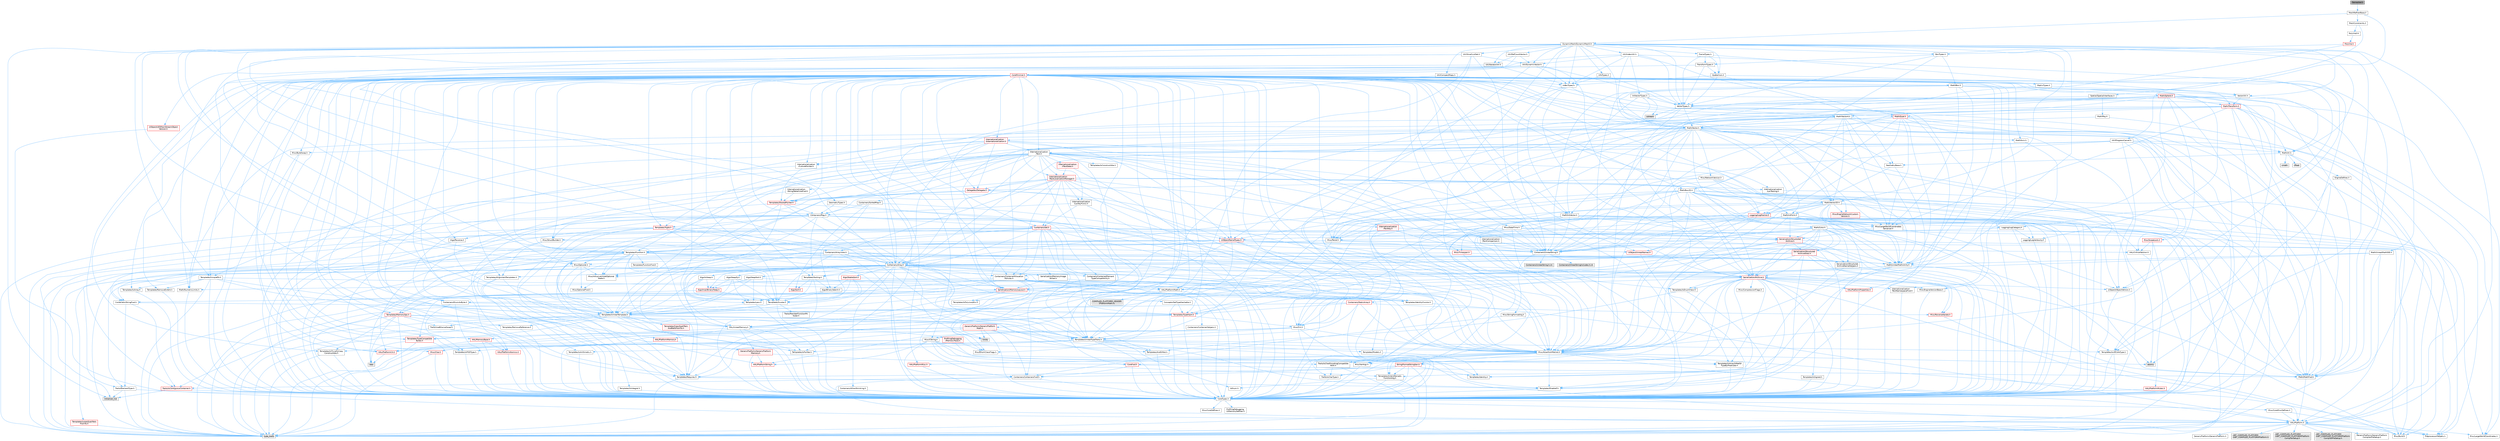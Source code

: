 digraph "Remesher.h"
{
 // INTERACTIVE_SVG=YES
 // LATEX_PDF_SIZE
  bgcolor="transparent";
  edge [fontname=Helvetica,fontsize=10,labelfontname=Helvetica,labelfontsize=10];
  node [fontname=Helvetica,fontsize=10,shape=box,height=0.2,width=0.4];
  Node1 [id="Node000001",label="Remesher.h",height=0.2,width=0.4,color="gray40", fillcolor="grey60", style="filled", fontcolor="black",tooltip=" "];
  Node1 -> Node2 [id="edge1_Node000001_Node000002",color="steelblue1",style="solid",tooltip=" "];
  Node2 [id="Node000002",label="MeshRefinerBase.h",height=0.2,width=0.4,color="grey40", fillcolor="white", style="filled",URL="$dc/d16/MeshRefinerBase_8h.html",tooltip=" "];
  Node2 -> Node3 [id="edge2_Node000002_Node000003",color="steelblue1",style="solid",tooltip=" "];
  Node3 [id="Node000003",label="DynamicMesh/DynamicMesh3.h",height=0.2,width=0.4,color="grey40", fillcolor="white", style="filled",URL="$d5/d34/DynamicMesh3_8h.html",tooltip=" "];
  Node3 -> Node4 [id="edge3_Node000003_Node000004",color="steelblue1",style="solid",tooltip=" "];
  Node4 [id="Node000004",label="BoxTypes.h",height=0.2,width=0.4,color="grey40", fillcolor="white", style="filled",URL="$d2/da2/BoxTypes_8h.html",tooltip=" "];
  Node4 -> Node5 [id="edge4_Node000004_Node000005",color="steelblue1",style="solid",tooltip=" "];
  Node5 [id="Node000005",label="Math/Box.h",height=0.2,width=0.4,color="grey40", fillcolor="white", style="filled",URL="$de/d0f/Box_8h.html",tooltip=" "];
  Node5 -> Node6 [id="edge5_Node000005_Node000006",color="steelblue1",style="solid",tooltip=" "];
  Node6 [id="Node000006",label="CoreTypes.h",height=0.2,width=0.4,color="grey40", fillcolor="white", style="filled",URL="$dc/dec/CoreTypes_8h.html",tooltip=" "];
  Node6 -> Node7 [id="edge6_Node000006_Node000007",color="steelblue1",style="solid",tooltip=" "];
  Node7 [id="Node000007",label="HAL/Platform.h",height=0.2,width=0.4,color="grey40", fillcolor="white", style="filled",URL="$d9/dd0/Platform_8h.html",tooltip=" "];
  Node7 -> Node8 [id="edge7_Node000007_Node000008",color="steelblue1",style="solid",tooltip=" "];
  Node8 [id="Node000008",label="Misc/Build.h",height=0.2,width=0.4,color="grey40", fillcolor="white", style="filled",URL="$d3/dbb/Build_8h.html",tooltip=" "];
  Node7 -> Node9 [id="edge8_Node000007_Node000009",color="steelblue1",style="solid",tooltip=" "];
  Node9 [id="Node000009",label="Misc/LargeWorldCoordinates.h",height=0.2,width=0.4,color="grey40", fillcolor="white", style="filled",URL="$d2/dcb/LargeWorldCoordinates_8h.html",tooltip=" "];
  Node7 -> Node10 [id="edge9_Node000007_Node000010",color="steelblue1",style="solid",tooltip=" "];
  Node10 [id="Node000010",label="type_traits",height=0.2,width=0.4,color="grey60", fillcolor="#E0E0E0", style="filled",tooltip=" "];
  Node7 -> Node11 [id="edge10_Node000007_Node000011",color="steelblue1",style="solid",tooltip=" "];
  Node11 [id="Node000011",label="PreprocessorHelpers.h",height=0.2,width=0.4,color="grey40", fillcolor="white", style="filled",URL="$db/ddb/PreprocessorHelpers_8h.html",tooltip=" "];
  Node7 -> Node12 [id="edge11_Node000007_Node000012",color="steelblue1",style="solid",tooltip=" "];
  Node12 [id="Node000012",label="UBT_COMPILED_PLATFORM\l/UBT_COMPILED_PLATFORMPlatform\lCompilerPreSetup.h",height=0.2,width=0.4,color="grey60", fillcolor="#E0E0E0", style="filled",tooltip=" "];
  Node7 -> Node13 [id="edge12_Node000007_Node000013",color="steelblue1",style="solid",tooltip=" "];
  Node13 [id="Node000013",label="GenericPlatform/GenericPlatform\lCompilerPreSetup.h",height=0.2,width=0.4,color="grey40", fillcolor="white", style="filled",URL="$d9/dc8/GenericPlatformCompilerPreSetup_8h.html",tooltip=" "];
  Node7 -> Node14 [id="edge13_Node000007_Node000014",color="steelblue1",style="solid",tooltip=" "];
  Node14 [id="Node000014",label="GenericPlatform/GenericPlatform.h",height=0.2,width=0.4,color="grey40", fillcolor="white", style="filled",URL="$d6/d84/GenericPlatform_8h.html",tooltip=" "];
  Node7 -> Node15 [id="edge14_Node000007_Node000015",color="steelblue1",style="solid",tooltip=" "];
  Node15 [id="Node000015",label="UBT_COMPILED_PLATFORM\l/UBT_COMPILED_PLATFORMPlatform.h",height=0.2,width=0.4,color="grey60", fillcolor="#E0E0E0", style="filled",tooltip=" "];
  Node7 -> Node16 [id="edge15_Node000007_Node000016",color="steelblue1",style="solid",tooltip=" "];
  Node16 [id="Node000016",label="UBT_COMPILED_PLATFORM\l/UBT_COMPILED_PLATFORMPlatform\lCompilerSetup.h",height=0.2,width=0.4,color="grey60", fillcolor="#E0E0E0", style="filled",tooltip=" "];
  Node6 -> Node17 [id="edge16_Node000006_Node000017",color="steelblue1",style="solid",tooltip=" "];
  Node17 [id="Node000017",label="ProfilingDebugging\l/UMemoryDefines.h",height=0.2,width=0.4,color="grey40", fillcolor="white", style="filled",URL="$d2/da2/UMemoryDefines_8h.html",tooltip=" "];
  Node6 -> Node18 [id="edge17_Node000006_Node000018",color="steelblue1",style="solid",tooltip=" "];
  Node18 [id="Node000018",label="Misc/CoreMiscDefines.h",height=0.2,width=0.4,color="grey40", fillcolor="white", style="filled",URL="$da/d38/CoreMiscDefines_8h.html",tooltip=" "];
  Node18 -> Node7 [id="edge18_Node000018_Node000007",color="steelblue1",style="solid",tooltip=" "];
  Node18 -> Node11 [id="edge19_Node000018_Node000011",color="steelblue1",style="solid",tooltip=" "];
  Node6 -> Node19 [id="edge20_Node000006_Node000019",color="steelblue1",style="solid",tooltip=" "];
  Node19 [id="Node000019",label="Misc/CoreDefines.h",height=0.2,width=0.4,color="grey40", fillcolor="white", style="filled",URL="$d3/dd2/CoreDefines_8h.html",tooltip=" "];
  Node5 -> Node20 [id="edge21_Node000005_Node000020",color="steelblue1",style="solid",tooltip=" "];
  Node20 [id="Node000020",label="Misc/AssertionMacros.h",height=0.2,width=0.4,color="grey40", fillcolor="white", style="filled",URL="$d0/dfa/AssertionMacros_8h.html",tooltip=" "];
  Node20 -> Node6 [id="edge22_Node000020_Node000006",color="steelblue1",style="solid",tooltip=" "];
  Node20 -> Node7 [id="edge23_Node000020_Node000007",color="steelblue1",style="solid",tooltip=" "];
  Node20 -> Node21 [id="edge24_Node000020_Node000021",color="steelblue1",style="solid",tooltip=" "];
  Node21 [id="Node000021",label="HAL/PlatformMisc.h",height=0.2,width=0.4,color="red", fillcolor="#FFF0F0", style="filled",URL="$d0/df5/PlatformMisc_8h.html",tooltip=" "];
  Node21 -> Node6 [id="edge25_Node000021_Node000006",color="steelblue1",style="solid",tooltip=" "];
  Node20 -> Node11 [id="edge26_Node000020_Node000011",color="steelblue1",style="solid",tooltip=" "];
  Node20 -> Node57 [id="edge27_Node000020_Node000057",color="steelblue1",style="solid",tooltip=" "];
  Node57 [id="Node000057",label="Templates/EnableIf.h",height=0.2,width=0.4,color="grey40", fillcolor="white", style="filled",URL="$d7/d60/EnableIf_8h.html",tooltip=" "];
  Node57 -> Node6 [id="edge28_Node000057_Node000006",color="steelblue1",style="solid",tooltip=" "];
  Node20 -> Node58 [id="edge29_Node000020_Node000058",color="steelblue1",style="solid",tooltip=" "];
  Node58 [id="Node000058",label="Templates/IsArrayOrRefOf\lTypeByPredicate.h",height=0.2,width=0.4,color="grey40", fillcolor="white", style="filled",URL="$d6/da1/IsArrayOrRefOfTypeByPredicate_8h.html",tooltip=" "];
  Node58 -> Node6 [id="edge30_Node000058_Node000006",color="steelblue1",style="solid",tooltip=" "];
  Node20 -> Node59 [id="edge31_Node000020_Node000059",color="steelblue1",style="solid",tooltip=" "];
  Node59 [id="Node000059",label="Templates/IsValidVariadic\lFunctionArg.h",height=0.2,width=0.4,color="grey40", fillcolor="white", style="filled",URL="$d0/dc8/IsValidVariadicFunctionArg_8h.html",tooltip=" "];
  Node59 -> Node6 [id="edge32_Node000059_Node000006",color="steelblue1",style="solid",tooltip=" "];
  Node59 -> Node60 [id="edge33_Node000059_Node000060",color="steelblue1",style="solid",tooltip=" "];
  Node60 [id="Node000060",label="IsEnum.h",height=0.2,width=0.4,color="grey40", fillcolor="white", style="filled",URL="$d4/de5/IsEnum_8h.html",tooltip=" "];
  Node59 -> Node10 [id="edge34_Node000059_Node000010",color="steelblue1",style="solid",tooltip=" "];
  Node20 -> Node61 [id="edge35_Node000020_Node000061",color="steelblue1",style="solid",tooltip=" "];
  Node61 [id="Node000061",label="Traits/IsCharEncodingCompatible\lWith.h",height=0.2,width=0.4,color="grey40", fillcolor="white", style="filled",URL="$df/dd1/IsCharEncodingCompatibleWith_8h.html",tooltip=" "];
  Node61 -> Node10 [id="edge36_Node000061_Node000010",color="steelblue1",style="solid",tooltip=" "];
  Node61 -> Node62 [id="edge37_Node000061_Node000062",color="steelblue1",style="solid",tooltip=" "];
  Node62 [id="Node000062",label="Traits/IsCharType.h",height=0.2,width=0.4,color="grey40", fillcolor="white", style="filled",URL="$db/d51/IsCharType_8h.html",tooltip=" "];
  Node62 -> Node6 [id="edge38_Node000062_Node000006",color="steelblue1",style="solid",tooltip=" "];
  Node20 -> Node63 [id="edge39_Node000020_Node000063",color="steelblue1",style="solid",tooltip=" "];
  Node63 [id="Node000063",label="Misc/VarArgs.h",height=0.2,width=0.4,color="grey40", fillcolor="white", style="filled",URL="$d5/d6f/VarArgs_8h.html",tooltip=" "];
  Node63 -> Node6 [id="edge40_Node000063_Node000006",color="steelblue1",style="solid",tooltip=" "];
  Node20 -> Node64 [id="edge41_Node000020_Node000064",color="steelblue1",style="solid",tooltip=" "];
  Node64 [id="Node000064",label="String/FormatStringSan.h",height=0.2,width=0.4,color="red", fillcolor="#FFF0F0", style="filled",URL="$d3/d8b/FormatStringSan_8h.html",tooltip=" "];
  Node64 -> Node10 [id="edge42_Node000064_Node000010",color="steelblue1",style="solid",tooltip=" "];
  Node64 -> Node6 [id="edge43_Node000064_Node000006",color="steelblue1",style="solid",tooltip=" "];
  Node64 -> Node65 [id="edge44_Node000064_Node000065",color="steelblue1",style="solid",tooltip=" "];
  Node65 [id="Node000065",label="Templates/Requires.h",height=0.2,width=0.4,color="grey40", fillcolor="white", style="filled",URL="$dc/d96/Requires_8h.html",tooltip=" "];
  Node65 -> Node57 [id="edge45_Node000065_Node000057",color="steelblue1",style="solid",tooltip=" "];
  Node65 -> Node10 [id="edge46_Node000065_Node000010",color="steelblue1",style="solid",tooltip=" "];
  Node64 -> Node66 [id="edge47_Node000064_Node000066",color="steelblue1",style="solid",tooltip=" "];
  Node66 [id="Node000066",label="Templates/Identity.h",height=0.2,width=0.4,color="grey40", fillcolor="white", style="filled",URL="$d0/dd5/Identity_8h.html",tooltip=" "];
  Node64 -> Node59 [id="edge48_Node000064_Node000059",color="steelblue1",style="solid",tooltip=" "];
  Node64 -> Node62 [id="edge49_Node000064_Node000062",color="steelblue1",style="solid",tooltip=" "];
  Node64 -> Node29 [id="edge50_Node000064_Node000029",color="steelblue1",style="solid",tooltip=" "];
  Node29 [id="Node000029",label="Containers/ContainersFwd.h",height=0.2,width=0.4,color="grey40", fillcolor="white", style="filled",URL="$d4/d0a/ContainersFwd_8h.html",tooltip=" "];
  Node29 -> Node7 [id="edge51_Node000029_Node000007",color="steelblue1",style="solid",tooltip=" "];
  Node29 -> Node6 [id="edge52_Node000029_Node000006",color="steelblue1",style="solid",tooltip=" "];
  Node29 -> Node26 [id="edge53_Node000029_Node000026",color="steelblue1",style="solid",tooltip=" "];
  Node26 [id="Node000026",label="Traits/IsContiguousContainer.h",height=0.2,width=0.4,color="red", fillcolor="#FFF0F0", style="filled",URL="$d5/d3c/IsContiguousContainer_8h.html",tooltip=" "];
  Node26 -> Node6 [id="edge54_Node000026_Node000006",color="steelblue1",style="solid",tooltip=" "];
  Node26 -> Node25 [id="edge55_Node000026_Node000025",color="steelblue1",style="solid",tooltip=" "];
  Node25 [id="Node000025",label="initializer_list",height=0.2,width=0.4,color="grey60", fillcolor="#E0E0E0", style="filled",tooltip=" "];
  Node20 -> Node70 [id="edge56_Node000020_Node000070",color="steelblue1",style="solid",tooltip=" "];
  Node70 [id="Node000070",label="atomic",height=0.2,width=0.4,color="grey60", fillcolor="#E0E0E0", style="filled",tooltip=" "];
  Node5 -> Node30 [id="edge57_Node000005_Node000030",color="steelblue1",style="solid",tooltip=" "];
  Node30 [id="Node000030",label="Math/MathFwd.h",height=0.2,width=0.4,color="grey40", fillcolor="white", style="filled",URL="$d2/d10/MathFwd_8h.html",tooltip=" "];
  Node30 -> Node7 [id="edge58_Node000030_Node000007",color="steelblue1",style="solid",tooltip=" "];
  Node5 -> Node71 [id="edge59_Node000005_Node000071",color="steelblue1",style="solid",tooltip=" "];
  Node71 [id="Node000071",label="Math/UnrealMathUtility.h",height=0.2,width=0.4,color="grey40", fillcolor="white", style="filled",URL="$db/db8/UnrealMathUtility_8h.html",tooltip=" "];
  Node71 -> Node6 [id="edge60_Node000071_Node000006",color="steelblue1",style="solid",tooltip=" "];
  Node71 -> Node20 [id="edge61_Node000071_Node000020",color="steelblue1",style="solid",tooltip=" "];
  Node71 -> Node72 [id="edge62_Node000071_Node000072",color="steelblue1",style="solid",tooltip=" "];
  Node72 [id="Node000072",label="HAL/PlatformMath.h",height=0.2,width=0.4,color="grey40", fillcolor="white", style="filled",URL="$dc/d53/PlatformMath_8h.html",tooltip=" "];
  Node72 -> Node6 [id="edge63_Node000072_Node000006",color="steelblue1",style="solid",tooltip=" "];
  Node72 -> Node73 [id="edge64_Node000072_Node000073",color="steelblue1",style="solid",tooltip=" "];
  Node73 [id="Node000073",label="GenericPlatform/GenericPlatform\lMath.h",height=0.2,width=0.4,color="red", fillcolor="#FFF0F0", style="filled",URL="$d5/d79/GenericPlatformMath_8h.html",tooltip=" "];
  Node73 -> Node6 [id="edge65_Node000073_Node000006",color="steelblue1",style="solid",tooltip=" "];
  Node73 -> Node29 [id="edge66_Node000073_Node000029",color="steelblue1",style="solid",tooltip=" "];
  Node73 -> Node33 [id="edge67_Node000073_Node000033",color="steelblue1",style="solid",tooltip=" "];
  Node33 [id="Node000033",label="HAL/PlatformCrt.h",height=0.2,width=0.4,color="red", fillcolor="#FFF0F0", style="filled",URL="$d8/d75/PlatformCrt_8h.html",tooltip=" "];
  Node33 -> Node34 [id="edge68_Node000033_Node000034",color="steelblue1",style="solid",tooltip=" "];
  Node34 [id="Node000034",label="new",height=0.2,width=0.4,color="grey60", fillcolor="#E0E0E0", style="filled",tooltip=" "];
  Node73 -> Node74 [id="edge69_Node000073_Node000074",color="steelblue1",style="solid",tooltip=" "];
  Node74 [id="Node000074",label="Templates/AndOrNot.h",height=0.2,width=0.4,color="grey40", fillcolor="white", style="filled",URL="$db/d0a/AndOrNot_8h.html",tooltip=" "];
  Node74 -> Node6 [id="edge70_Node000074_Node000006",color="steelblue1",style="solid",tooltip=" "];
  Node73 -> Node78 [id="edge71_Node000073_Node000078",color="steelblue1",style="solid",tooltip=" "];
  Node78 [id="Node000078",label="Templates/UnrealTypeTraits.h",height=0.2,width=0.4,color="grey40", fillcolor="white", style="filled",URL="$d2/d2d/UnrealTypeTraits_8h.html",tooltip=" "];
  Node78 -> Node6 [id="edge72_Node000078_Node000006",color="steelblue1",style="solid",tooltip=" "];
  Node78 -> Node79 [id="edge73_Node000078_Node000079",color="steelblue1",style="solid",tooltip=" "];
  Node79 [id="Node000079",label="Templates/IsPointer.h",height=0.2,width=0.4,color="grey40", fillcolor="white", style="filled",URL="$d7/d05/IsPointer_8h.html",tooltip=" "];
  Node79 -> Node6 [id="edge74_Node000079_Node000006",color="steelblue1",style="solid",tooltip=" "];
  Node78 -> Node20 [id="edge75_Node000078_Node000020",color="steelblue1",style="solid",tooltip=" "];
  Node78 -> Node74 [id="edge76_Node000078_Node000074",color="steelblue1",style="solid",tooltip=" "];
  Node78 -> Node57 [id="edge77_Node000078_Node000057",color="steelblue1",style="solid",tooltip=" "];
  Node78 -> Node80 [id="edge78_Node000078_Node000080",color="steelblue1",style="solid",tooltip=" "];
  Node80 [id="Node000080",label="Templates/IsArithmetic.h",height=0.2,width=0.4,color="grey40", fillcolor="white", style="filled",URL="$d2/d5d/IsArithmetic_8h.html",tooltip=" "];
  Node80 -> Node6 [id="edge79_Node000080_Node000006",color="steelblue1",style="solid",tooltip=" "];
  Node78 -> Node60 [id="edge80_Node000078_Node000060",color="steelblue1",style="solid",tooltip=" "];
  Node78 -> Node81 [id="edge81_Node000078_Node000081",color="steelblue1",style="solid",tooltip=" "];
  Node81 [id="Node000081",label="Templates/Models.h",height=0.2,width=0.4,color="grey40", fillcolor="white", style="filled",URL="$d3/d0c/Models_8h.html",tooltip=" "];
  Node81 -> Node66 [id="edge82_Node000081_Node000066",color="steelblue1",style="solid",tooltip=" "];
  Node78 -> Node82 [id="edge83_Node000078_Node000082",color="steelblue1",style="solid",tooltip=" "];
  Node82 [id="Node000082",label="Templates/IsPODType.h",height=0.2,width=0.4,color="grey40", fillcolor="white", style="filled",URL="$d7/db1/IsPODType_8h.html",tooltip=" "];
  Node82 -> Node6 [id="edge84_Node000082_Node000006",color="steelblue1",style="solid",tooltip=" "];
  Node78 -> Node83 [id="edge85_Node000078_Node000083",color="steelblue1",style="solid",tooltip=" "];
  Node83 [id="Node000083",label="Templates/IsUECoreType.h",height=0.2,width=0.4,color="grey40", fillcolor="white", style="filled",URL="$d1/db8/IsUECoreType_8h.html",tooltip=" "];
  Node83 -> Node6 [id="edge86_Node000083_Node000006",color="steelblue1",style="solid",tooltip=" "];
  Node83 -> Node10 [id="edge87_Node000083_Node000010",color="steelblue1",style="solid",tooltip=" "];
  Node78 -> Node84 [id="edge88_Node000078_Node000084",color="steelblue1",style="solid",tooltip=" "];
  Node84 [id="Node000084",label="Templates/IsTriviallyCopy\lConstructible.h",height=0.2,width=0.4,color="grey40", fillcolor="white", style="filled",URL="$d3/d78/IsTriviallyCopyConstructible_8h.html",tooltip=" "];
  Node84 -> Node6 [id="edge89_Node000084_Node000006",color="steelblue1",style="solid",tooltip=" "];
  Node84 -> Node10 [id="edge90_Node000084_Node000010",color="steelblue1",style="solid",tooltip=" "];
  Node73 -> Node65 [id="edge91_Node000073_Node000065",color="steelblue1",style="solid",tooltip=" "];
  Node73 -> Node88 [id="edge92_Node000073_Node000088",color="steelblue1",style="solid",tooltip=" "];
  Node88 [id="Node000088",label="Templates/TypeCompatible\lBytes.h",height=0.2,width=0.4,color="red", fillcolor="#FFF0F0", style="filled",URL="$df/d0a/TypeCompatibleBytes_8h.html",tooltip=" "];
  Node88 -> Node6 [id="edge93_Node000088_Node000006",color="steelblue1",style="solid",tooltip=" "];
  Node88 -> Node34 [id="edge94_Node000088_Node000034",color="steelblue1",style="solid",tooltip=" "];
  Node88 -> Node10 [id="edge95_Node000088_Node000010",color="steelblue1",style="solid",tooltip=" "];
  Node73 -> Node89 [id="edge96_Node000073_Node000089",color="steelblue1",style="solid",tooltip=" "];
  Node89 [id="Node000089",label="limits",height=0.2,width=0.4,color="grey60", fillcolor="#E0E0E0", style="filled",tooltip=" "];
  Node73 -> Node10 [id="edge97_Node000073_Node000010",color="steelblue1",style="solid",tooltip=" "];
  Node72 -> Node90 [id="edge98_Node000072_Node000090",color="steelblue1",style="solid",tooltip=" "];
  Node90 [id="Node000090",label="COMPILED_PLATFORM_HEADER\l(PlatformMath.h)",height=0.2,width=0.4,color="grey60", fillcolor="#E0E0E0", style="filled",tooltip=" "];
  Node71 -> Node30 [id="edge99_Node000071_Node000030",color="steelblue1",style="solid",tooltip=" "];
  Node71 -> Node66 [id="edge100_Node000071_Node000066",color="steelblue1",style="solid",tooltip=" "];
  Node71 -> Node65 [id="edge101_Node000071_Node000065",color="steelblue1",style="solid",tooltip=" "];
  Node5 -> Node91 [id="edge102_Node000005_Node000091",color="steelblue1",style="solid",tooltip=" "];
  Node91 [id="Node000091",label="Containers/UnrealString.h",height=0.2,width=0.4,color="grey40", fillcolor="white", style="filled",URL="$d5/dba/UnrealString_8h.html",tooltip=" "];
  Node91 -> Node92 [id="edge103_Node000091_Node000092",color="steelblue1",style="solid",tooltip=" "];
  Node92 [id="Node000092",label="Containers/UnrealStringIncludes.h.inl",height=0.2,width=0.4,color="grey60", fillcolor="#E0E0E0", style="filled",tooltip=" "];
  Node91 -> Node93 [id="edge104_Node000091_Node000093",color="steelblue1",style="solid",tooltip=" "];
  Node93 [id="Node000093",label="Containers/UnrealString.h.inl",height=0.2,width=0.4,color="grey60", fillcolor="#E0E0E0", style="filled",tooltip=" "];
  Node91 -> Node94 [id="edge105_Node000091_Node000094",color="steelblue1",style="solid",tooltip=" "];
  Node94 [id="Node000094",label="Misc/StringFormatArg.h",height=0.2,width=0.4,color="grey40", fillcolor="white", style="filled",URL="$d2/d16/StringFormatArg_8h.html",tooltip=" "];
  Node94 -> Node29 [id="edge106_Node000094_Node000029",color="steelblue1",style="solid",tooltip=" "];
  Node5 -> Node95 [id="edge107_Node000005_Node000095",color="steelblue1",style="solid",tooltip=" "];
  Node95 [id="Node000095",label="Math/Vector.h",height=0.2,width=0.4,color="grey40", fillcolor="white", style="filled",URL="$d6/dbe/Vector_8h.html",tooltip=" "];
  Node95 -> Node6 [id="edge108_Node000095_Node000006",color="steelblue1",style="solid",tooltip=" "];
  Node95 -> Node20 [id="edge109_Node000095_Node000020",color="steelblue1",style="solid",tooltip=" "];
  Node95 -> Node30 [id="edge110_Node000095_Node000030",color="steelblue1",style="solid",tooltip=" "];
  Node95 -> Node43 [id="edge111_Node000095_Node000043",color="steelblue1",style="solid",tooltip=" "];
  Node43 [id="Node000043",label="Math/NumericLimits.h",height=0.2,width=0.4,color="grey40", fillcolor="white", style="filled",URL="$df/d1b/NumericLimits_8h.html",tooltip=" "];
  Node43 -> Node6 [id="edge112_Node000043_Node000006",color="steelblue1",style="solid",tooltip=" "];
  Node95 -> Node96 [id="edge113_Node000095_Node000096",color="steelblue1",style="solid",tooltip=" "];
  Node96 [id="Node000096",label="Misc/Crc.h",height=0.2,width=0.4,color="grey40", fillcolor="white", style="filled",URL="$d4/dd2/Crc_8h.html",tooltip=" "];
  Node96 -> Node6 [id="edge114_Node000096_Node000006",color="steelblue1",style="solid",tooltip=" "];
  Node96 -> Node97 [id="edge115_Node000096_Node000097",color="steelblue1",style="solid",tooltip=" "];
  Node97 [id="Node000097",label="HAL/PlatformString.h",height=0.2,width=0.4,color="red", fillcolor="#FFF0F0", style="filled",URL="$db/db5/PlatformString_8h.html",tooltip=" "];
  Node97 -> Node6 [id="edge116_Node000097_Node000006",color="steelblue1",style="solid",tooltip=" "];
  Node96 -> Node20 [id="edge117_Node000096_Node000020",color="steelblue1",style="solid",tooltip=" "];
  Node96 -> Node99 [id="edge118_Node000096_Node000099",color="steelblue1",style="solid",tooltip=" "];
  Node99 [id="Node000099",label="Misc/CString.h",height=0.2,width=0.4,color="grey40", fillcolor="white", style="filled",URL="$d2/d49/CString_8h.html",tooltip=" "];
  Node99 -> Node6 [id="edge119_Node000099_Node000006",color="steelblue1",style="solid",tooltip=" "];
  Node99 -> Node33 [id="edge120_Node000099_Node000033",color="steelblue1",style="solid",tooltip=" "];
  Node99 -> Node97 [id="edge121_Node000099_Node000097",color="steelblue1",style="solid",tooltip=" "];
  Node99 -> Node20 [id="edge122_Node000099_Node000020",color="steelblue1",style="solid",tooltip=" "];
  Node99 -> Node100 [id="edge123_Node000099_Node000100",color="steelblue1",style="solid",tooltip=" "];
  Node100 [id="Node000100",label="Misc/Char.h",height=0.2,width=0.4,color="red", fillcolor="#FFF0F0", style="filled",URL="$d0/d58/Char_8h.html",tooltip=" "];
  Node100 -> Node6 [id="edge124_Node000100_Node000006",color="steelblue1",style="solid",tooltip=" "];
  Node100 -> Node10 [id="edge125_Node000100_Node000010",color="steelblue1",style="solid",tooltip=" "];
  Node99 -> Node63 [id="edge126_Node000099_Node000063",color="steelblue1",style="solid",tooltip=" "];
  Node99 -> Node58 [id="edge127_Node000099_Node000058",color="steelblue1",style="solid",tooltip=" "];
  Node99 -> Node59 [id="edge128_Node000099_Node000059",color="steelblue1",style="solid",tooltip=" "];
  Node99 -> Node61 [id="edge129_Node000099_Node000061",color="steelblue1",style="solid",tooltip=" "];
  Node96 -> Node100 [id="edge130_Node000096_Node000100",color="steelblue1",style="solid",tooltip=" "];
  Node96 -> Node78 [id="edge131_Node000096_Node000078",color="steelblue1",style="solid",tooltip=" "];
  Node96 -> Node62 [id="edge132_Node000096_Node000062",color="steelblue1",style="solid",tooltip=" "];
  Node95 -> Node71 [id="edge133_Node000095_Node000071",color="steelblue1",style="solid",tooltip=" "];
  Node95 -> Node91 [id="edge134_Node000095_Node000091",color="steelblue1",style="solid",tooltip=" "];
  Node95 -> Node104 [id="edge135_Node000095_Node000104",color="steelblue1",style="solid",tooltip=" "];
  Node104 [id="Node000104",label="Misc/Parse.h",height=0.2,width=0.4,color="grey40", fillcolor="white", style="filled",URL="$dc/d71/Parse_8h.html",tooltip=" "];
  Node104 -> Node23 [id="edge136_Node000104_Node000023",color="steelblue1",style="solid",tooltip=" "];
  Node23 [id="Node000023",label="Containers/StringFwd.h",height=0.2,width=0.4,color="grey40", fillcolor="white", style="filled",URL="$df/d37/StringFwd_8h.html",tooltip=" "];
  Node23 -> Node6 [id="edge137_Node000023_Node000006",color="steelblue1",style="solid",tooltip=" "];
  Node23 -> Node24 [id="edge138_Node000023_Node000024",color="steelblue1",style="solid",tooltip=" "];
  Node24 [id="Node000024",label="Traits/ElementType.h",height=0.2,width=0.4,color="grey40", fillcolor="white", style="filled",URL="$d5/d4f/ElementType_8h.html",tooltip=" "];
  Node24 -> Node7 [id="edge139_Node000024_Node000007",color="steelblue1",style="solid",tooltip=" "];
  Node24 -> Node25 [id="edge140_Node000024_Node000025",color="steelblue1",style="solid",tooltip=" "];
  Node24 -> Node10 [id="edge141_Node000024_Node000010",color="steelblue1",style="solid",tooltip=" "];
  Node23 -> Node26 [id="edge142_Node000023_Node000026",color="steelblue1",style="solid",tooltip=" "];
  Node104 -> Node91 [id="edge143_Node000104_Node000091",color="steelblue1",style="solid",tooltip=" "];
  Node104 -> Node6 [id="edge144_Node000104_Node000006",color="steelblue1",style="solid",tooltip=" "];
  Node104 -> Node33 [id="edge145_Node000104_Node000033",color="steelblue1",style="solid",tooltip=" "];
  Node104 -> Node8 [id="edge146_Node000104_Node000008",color="steelblue1",style="solid",tooltip=" "];
  Node104 -> Node45 [id="edge147_Node000104_Node000045",color="steelblue1",style="solid",tooltip=" "];
  Node45 [id="Node000045",label="Misc/EnumClassFlags.h",height=0.2,width=0.4,color="grey40", fillcolor="white", style="filled",URL="$d8/de7/EnumClassFlags_8h.html",tooltip=" "];
  Node104 -> Node105 [id="edge148_Node000104_Node000105",color="steelblue1",style="solid",tooltip=" "];
  Node105 [id="Node000105",label="Templates/Function.h",height=0.2,width=0.4,color="grey40", fillcolor="white", style="filled",URL="$df/df5/Function_8h.html",tooltip=" "];
  Node105 -> Node6 [id="edge149_Node000105_Node000006",color="steelblue1",style="solid",tooltip=" "];
  Node105 -> Node20 [id="edge150_Node000105_Node000020",color="steelblue1",style="solid",tooltip=" "];
  Node105 -> Node106 [id="edge151_Node000105_Node000106",color="steelblue1",style="solid",tooltip=" "];
  Node106 [id="Node000106",label="Misc/IntrusiveUnsetOptional\lState.h",height=0.2,width=0.4,color="grey40", fillcolor="white", style="filled",URL="$d2/d0a/IntrusiveUnsetOptionalState_8h.html",tooltip=" "];
  Node106 -> Node107 [id="edge152_Node000106_Node000107",color="steelblue1",style="solid",tooltip=" "];
  Node107 [id="Node000107",label="Misc/OptionalFwd.h",height=0.2,width=0.4,color="grey40", fillcolor="white", style="filled",URL="$dc/d50/OptionalFwd_8h.html",tooltip=" "];
  Node105 -> Node108 [id="edge153_Node000105_Node000108",color="steelblue1",style="solid",tooltip=" "];
  Node108 [id="Node000108",label="HAL/UnrealMemory.h",height=0.2,width=0.4,color="grey40", fillcolor="white", style="filled",URL="$d9/d96/UnrealMemory_8h.html",tooltip=" "];
  Node108 -> Node6 [id="edge154_Node000108_Node000006",color="steelblue1",style="solid",tooltip=" "];
  Node108 -> Node109 [id="edge155_Node000108_Node000109",color="steelblue1",style="solid",tooltip=" "];
  Node109 [id="Node000109",label="GenericPlatform/GenericPlatform\lMemory.h",height=0.2,width=0.4,color="red", fillcolor="#FFF0F0", style="filled",URL="$dd/d22/GenericPlatformMemory_8h.html",tooltip=" "];
  Node109 -> Node28 [id="edge156_Node000109_Node000028",color="steelblue1",style="solid",tooltip=" "];
  Node28 [id="Node000028",label="CoreFwd.h",height=0.2,width=0.4,color="red", fillcolor="#FFF0F0", style="filled",URL="$d1/d1e/CoreFwd_8h.html",tooltip=" "];
  Node28 -> Node6 [id="edge157_Node000028_Node000006",color="steelblue1",style="solid",tooltip=" "];
  Node28 -> Node29 [id="edge158_Node000028_Node000029",color="steelblue1",style="solid",tooltip=" "];
  Node28 -> Node30 [id="edge159_Node000028_Node000030",color="steelblue1",style="solid",tooltip=" "];
  Node109 -> Node6 [id="edge160_Node000109_Node000006",color="steelblue1",style="solid",tooltip=" "];
  Node109 -> Node97 [id="edge161_Node000109_Node000097",color="steelblue1",style="solid",tooltip=" "];
  Node108 -> Node110 [id="edge162_Node000108_Node000110",color="steelblue1",style="solid",tooltip=" "];
  Node110 [id="Node000110",label="HAL/MemoryBase.h",height=0.2,width=0.4,color="red", fillcolor="#FFF0F0", style="filled",URL="$d6/d9f/MemoryBase_8h.html",tooltip=" "];
  Node110 -> Node6 [id="edge163_Node000110_Node000006",color="steelblue1",style="solid",tooltip=" "];
  Node110 -> Node50 [id="edge164_Node000110_Node000050",color="steelblue1",style="solid",tooltip=" "];
  Node50 [id="Node000050",label="HAL/PlatformAtomics.h",height=0.2,width=0.4,color="red", fillcolor="#FFF0F0", style="filled",URL="$d3/d36/PlatformAtomics_8h.html",tooltip=" "];
  Node50 -> Node6 [id="edge165_Node000050_Node000006",color="steelblue1",style="solid",tooltip=" "];
  Node110 -> Node33 [id="edge166_Node000110_Node000033",color="steelblue1",style="solid",tooltip=" "];
  Node108 -> Node119 [id="edge167_Node000108_Node000119",color="steelblue1",style="solid",tooltip=" "];
  Node119 [id="Node000119",label="HAL/PlatformMemory.h",height=0.2,width=0.4,color="red", fillcolor="#FFF0F0", style="filled",URL="$de/d68/PlatformMemory_8h.html",tooltip=" "];
  Node119 -> Node6 [id="edge168_Node000119_Node000006",color="steelblue1",style="solid",tooltip=" "];
  Node119 -> Node109 [id="edge169_Node000119_Node000109",color="steelblue1",style="solid",tooltip=" "];
  Node108 -> Node121 [id="edge170_Node000108_Node000121",color="steelblue1",style="solid",tooltip=" "];
  Node121 [id="Node000121",label="ProfilingDebugging\l/MemoryTrace.h",height=0.2,width=0.4,color="red", fillcolor="#FFF0F0", style="filled",URL="$da/dd7/MemoryTrace_8h.html",tooltip=" "];
  Node121 -> Node7 [id="edge171_Node000121_Node000007",color="steelblue1",style="solid",tooltip=" "];
  Node121 -> Node45 [id="edge172_Node000121_Node000045",color="steelblue1",style="solid",tooltip=" "];
  Node108 -> Node79 [id="edge173_Node000108_Node000079",color="steelblue1",style="solid",tooltip=" "];
  Node105 -> Node122 [id="edge174_Node000105_Node000122",color="steelblue1",style="solid",tooltip=" "];
  Node122 [id="Node000122",label="Templates/FunctionFwd.h",height=0.2,width=0.4,color="grey40", fillcolor="white", style="filled",URL="$d6/d54/FunctionFwd_8h.html",tooltip=" "];
  Node105 -> Node78 [id="edge175_Node000105_Node000078",color="steelblue1",style="solid",tooltip=" "];
  Node105 -> Node123 [id="edge176_Node000105_Node000123",color="steelblue1",style="solid",tooltip=" "];
  Node123 [id="Node000123",label="Templates/Invoke.h",height=0.2,width=0.4,color="grey40", fillcolor="white", style="filled",URL="$d7/deb/Invoke_8h.html",tooltip=" "];
  Node123 -> Node6 [id="edge177_Node000123_Node000006",color="steelblue1",style="solid",tooltip=" "];
  Node123 -> Node124 [id="edge178_Node000123_Node000124",color="steelblue1",style="solid",tooltip=" "];
  Node124 [id="Node000124",label="Traits/MemberFunctionPtr\lOuter.h",height=0.2,width=0.4,color="grey40", fillcolor="white", style="filled",URL="$db/da7/MemberFunctionPtrOuter_8h.html",tooltip=" "];
  Node123 -> Node125 [id="edge179_Node000123_Node000125",color="steelblue1",style="solid",tooltip=" "];
  Node125 [id="Node000125",label="Templates/UnrealTemplate.h",height=0.2,width=0.4,color="grey40", fillcolor="white", style="filled",URL="$d4/d24/UnrealTemplate_8h.html",tooltip=" "];
  Node125 -> Node6 [id="edge180_Node000125_Node000006",color="steelblue1",style="solid",tooltip=" "];
  Node125 -> Node79 [id="edge181_Node000125_Node000079",color="steelblue1",style="solid",tooltip=" "];
  Node125 -> Node108 [id="edge182_Node000125_Node000108",color="steelblue1",style="solid",tooltip=" "];
  Node125 -> Node126 [id="edge183_Node000125_Node000126",color="steelblue1",style="solid",tooltip=" "];
  Node126 [id="Node000126",label="Templates/CopyQualifiers\lAndRefsFromTo.h",height=0.2,width=0.4,color="red", fillcolor="#FFF0F0", style="filled",URL="$d3/db3/CopyQualifiersAndRefsFromTo_8h.html",tooltip=" "];
  Node125 -> Node78 [id="edge184_Node000125_Node000078",color="steelblue1",style="solid",tooltip=" "];
  Node125 -> Node76 [id="edge185_Node000125_Node000076",color="steelblue1",style="solid",tooltip=" "];
  Node76 [id="Node000076",label="Templates/RemoveReference.h",height=0.2,width=0.4,color="grey40", fillcolor="white", style="filled",URL="$da/dbe/RemoveReference_8h.html",tooltip=" "];
  Node76 -> Node6 [id="edge186_Node000076_Node000006",color="steelblue1",style="solid",tooltip=" "];
  Node125 -> Node65 [id="edge187_Node000125_Node000065",color="steelblue1",style="solid",tooltip=" "];
  Node125 -> Node88 [id="edge188_Node000125_Node000088",color="steelblue1",style="solid",tooltip=" "];
  Node125 -> Node66 [id="edge189_Node000125_Node000066",color="steelblue1",style="solid",tooltip=" "];
  Node125 -> Node26 [id="edge190_Node000125_Node000026",color="steelblue1",style="solid",tooltip=" "];
  Node125 -> Node128 [id="edge191_Node000125_Node000128",color="steelblue1",style="solid",tooltip=" "];
  Node128 [id="Node000128",label="Traits/UseBitwiseSwap.h",height=0.2,width=0.4,color="grey40", fillcolor="white", style="filled",URL="$db/df3/UseBitwiseSwap_8h.html",tooltip=" "];
  Node128 -> Node6 [id="edge192_Node000128_Node000006",color="steelblue1",style="solid",tooltip=" "];
  Node128 -> Node10 [id="edge193_Node000128_Node000010",color="steelblue1",style="solid",tooltip=" "];
  Node125 -> Node10 [id="edge194_Node000125_Node000010",color="steelblue1",style="solid",tooltip=" "];
  Node123 -> Node10 [id="edge195_Node000123_Node000010",color="steelblue1",style="solid",tooltip=" "];
  Node105 -> Node125 [id="edge196_Node000105_Node000125",color="steelblue1",style="solid",tooltip=" "];
  Node105 -> Node65 [id="edge197_Node000105_Node000065",color="steelblue1",style="solid",tooltip=" "];
  Node105 -> Node71 [id="edge198_Node000105_Node000071",color="steelblue1",style="solid",tooltip=" "];
  Node105 -> Node34 [id="edge199_Node000105_Node000034",color="steelblue1",style="solid",tooltip=" "];
  Node105 -> Node10 [id="edge200_Node000105_Node000010",color="steelblue1",style="solid",tooltip=" "];
  Node95 -> Node129 [id="edge201_Node000095_Node000129",color="steelblue1",style="solid",tooltip=" "];
  Node129 [id="Node000129",label="Misc/LargeWorldCoordinates\lSerializer.h",height=0.2,width=0.4,color="grey40", fillcolor="white", style="filled",URL="$d7/df9/LargeWorldCoordinatesSerializer_8h.html",tooltip=" "];
  Node129 -> Node130 [id="edge202_Node000129_Node000130",color="steelblue1",style="solid",tooltip=" "];
  Node130 [id="Node000130",label="UObject/NameTypes.h",height=0.2,width=0.4,color="red", fillcolor="#FFF0F0", style="filled",URL="$d6/d35/NameTypes_8h.html",tooltip=" "];
  Node130 -> Node6 [id="edge203_Node000130_Node000006",color="steelblue1",style="solid",tooltip=" "];
  Node130 -> Node20 [id="edge204_Node000130_Node000020",color="steelblue1",style="solid",tooltip=" "];
  Node130 -> Node108 [id="edge205_Node000130_Node000108",color="steelblue1",style="solid",tooltip=" "];
  Node130 -> Node78 [id="edge206_Node000130_Node000078",color="steelblue1",style="solid",tooltip=" "];
  Node130 -> Node125 [id="edge207_Node000130_Node000125",color="steelblue1",style="solid",tooltip=" "];
  Node130 -> Node91 [id="edge208_Node000130_Node000091",color="steelblue1",style="solid",tooltip=" "];
  Node130 -> Node131 [id="edge209_Node000130_Node000131",color="steelblue1",style="solid",tooltip=" "];
  Node131 [id="Node000131",label="HAL/CriticalSection.h",height=0.2,width=0.4,color="grey40", fillcolor="white", style="filled",URL="$d6/d90/CriticalSection_8h.html",tooltip=" "];
  Node131 -> Node132 [id="edge210_Node000131_Node000132",color="steelblue1",style="solid",tooltip=" "];
  Node132 [id="Node000132",label="HAL/PlatformMutex.h",height=0.2,width=0.4,color="red", fillcolor="#FFF0F0", style="filled",URL="$d9/d0b/PlatformMutex_8h.html",tooltip=" "];
  Node132 -> Node6 [id="edge211_Node000132_Node000006",color="steelblue1",style="solid",tooltip=" "];
  Node130 -> Node23 [id="edge212_Node000130_Node000023",color="steelblue1",style="solid",tooltip=" "];
  Node130 -> Node181 [id="edge213_Node000130_Node000181",color="steelblue1",style="solid",tooltip=" "];
  Node181 [id="Node000181",label="UObject/UnrealNames.h",height=0.2,width=0.4,color="red", fillcolor="#FFF0F0", style="filled",URL="$d8/db1/UnrealNames_8h.html",tooltip=" "];
  Node181 -> Node6 [id="edge214_Node000181_Node000006",color="steelblue1",style="solid",tooltip=" "];
  Node130 -> Node155 [id="edge215_Node000130_Node000155",color="steelblue1",style="solid",tooltip=" "];
  Node155 [id="Node000155",label="Serialization/MemoryLayout.h",height=0.2,width=0.4,color="red", fillcolor="#FFF0F0", style="filled",URL="$d7/d66/MemoryLayout_8h.html",tooltip=" "];
  Node155 -> Node158 [id="edge216_Node000155_Node000158",color="steelblue1",style="solid",tooltip=" "];
  Node158 [id="Node000158",label="Containers/EnumAsByte.h",height=0.2,width=0.4,color="grey40", fillcolor="white", style="filled",URL="$d6/d9a/EnumAsByte_8h.html",tooltip=" "];
  Node158 -> Node6 [id="edge217_Node000158_Node000006",color="steelblue1",style="solid",tooltip=" "];
  Node158 -> Node82 [id="edge218_Node000158_Node000082",color="steelblue1",style="solid",tooltip=" "];
  Node158 -> Node159 [id="edge219_Node000158_Node000159",color="steelblue1",style="solid",tooltip=" "];
  Node159 [id="Node000159",label="Templates/TypeHash.h",height=0.2,width=0.4,color="red", fillcolor="#FFF0F0", style="filled",URL="$d1/d62/TypeHash_8h.html",tooltip=" "];
  Node159 -> Node6 [id="edge220_Node000159_Node000006",color="steelblue1",style="solid",tooltip=" "];
  Node159 -> Node65 [id="edge221_Node000159_Node000065",color="steelblue1",style="solid",tooltip=" "];
  Node159 -> Node96 [id="edge222_Node000159_Node000096",color="steelblue1",style="solid",tooltip=" "];
  Node159 -> Node10 [id="edge223_Node000159_Node000010",color="steelblue1",style="solid",tooltip=" "];
  Node155 -> Node23 [id="edge224_Node000155_Node000023",color="steelblue1",style="solid",tooltip=" "];
  Node155 -> Node108 [id="edge225_Node000155_Node000108",color="steelblue1",style="solid",tooltip=" "];
  Node155 -> Node57 [id="edge226_Node000155_Node000057",color="steelblue1",style="solid",tooltip=" "];
  Node155 -> Node137 [id="edge227_Node000155_Node000137",color="steelblue1",style="solid",tooltip=" "];
  Node137 [id="Node000137",label="Templates/IsPolymorphic.h",height=0.2,width=0.4,color="grey40", fillcolor="white", style="filled",URL="$dc/d20/IsPolymorphic_8h.html",tooltip=" "];
  Node155 -> Node81 [id="edge228_Node000155_Node000081",color="steelblue1",style="solid",tooltip=" "];
  Node155 -> Node125 [id="edge229_Node000155_Node000125",color="steelblue1",style="solid",tooltip=" "];
  Node130 -> Node106 [id="edge230_Node000130_Node000106",color="steelblue1",style="solid",tooltip=" "];
  Node129 -> Node153 [id="edge231_Node000129_Node000153",color="steelblue1",style="solid",tooltip=" "];
  Node153 [id="Node000153",label="UObject/ObjectVersion.h",height=0.2,width=0.4,color="grey40", fillcolor="white", style="filled",URL="$da/d63/ObjectVersion_8h.html",tooltip=" "];
  Node153 -> Node6 [id="edge232_Node000153_Node000006",color="steelblue1",style="solid",tooltip=" "];
  Node129 -> Node189 [id="edge233_Node000129_Node000189",color="steelblue1",style="solid",tooltip=" "];
  Node189 [id="Node000189",label="Serialization/Structured\lArchive.h",height=0.2,width=0.4,color="red", fillcolor="#FFF0F0", style="filled",URL="$d9/d1e/StructuredArchive_8h.html",tooltip=" "];
  Node189 -> Node139 [id="edge234_Node000189_Node000139",color="steelblue1",style="solid",tooltip=" "];
  Node139 [id="Node000139",label="Containers/Array.h",height=0.2,width=0.4,color="grey40", fillcolor="white", style="filled",URL="$df/dd0/Array_8h.html",tooltip=" "];
  Node139 -> Node6 [id="edge235_Node000139_Node000006",color="steelblue1",style="solid",tooltip=" "];
  Node139 -> Node20 [id="edge236_Node000139_Node000020",color="steelblue1",style="solid",tooltip=" "];
  Node139 -> Node106 [id="edge237_Node000139_Node000106",color="steelblue1",style="solid",tooltip=" "];
  Node139 -> Node140 [id="edge238_Node000139_Node000140",color="steelblue1",style="solid",tooltip=" "];
  Node140 [id="Node000140",label="Misc/ReverseIterate.h",height=0.2,width=0.4,color="red", fillcolor="#FFF0F0", style="filled",URL="$db/de3/ReverseIterate_8h.html",tooltip=" "];
  Node140 -> Node7 [id="edge239_Node000140_Node000007",color="steelblue1",style="solid",tooltip=" "];
  Node139 -> Node108 [id="edge240_Node000139_Node000108",color="steelblue1",style="solid",tooltip=" "];
  Node139 -> Node78 [id="edge241_Node000139_Node000078",color="steelblue1",style="solid",tooltip=" "];
  Node139 -> Node125 [id="edge242_Node000139_Node000125",color="steelblue1",style="solid",tooltip=" "];
  Node139 -> Node142 [id="edge243_Node000139_Node000142",color="steelblue1",style="solid",tooltip=" "];
  Node142 [id="Node000142",label="Containers/AllowShrinking.h",height=0.2,width=0.4,color="grey40", fillcolor="white", style="filled",URL="$d7/d1a/AllowShrinking_8h.html",tooltip=" "];
  Node142 -> Node6 [id="edge244_Node000142_Node000006",color="steelblue1",style="solid",tooltip=" "];
  Node139 -> Node135 [id="edge245_Node000139_Node000135",color="steelblue1",style="solid",tooltip=" "];
  Node135 [id="Node000135",label="Containers/ContainerAllocation\lPolicies.h",height=0.2,width=0.4,color="grey40", fillcolor="white", style="filled",URL="$d7/dff/ContainerAllocationPolicies_8h.html",tooltip=" "];
  Node135 -> Node6 [id="edge246_Node000135_Node000006",color="steelblue1",style="solid",tooltip=" "];
  Node135 -> Node136 [id="edge247_Node000135_Node000136",color="steelblue1",style="solid",tooltip=" "];
  Node136 [id="Node000136",label="Containers/ContainerHelpers.h",height=0.2,width=0.4,color="grey40", fillcolor="white", style="filled",URL="$d7/d33/ContainerHelpers_8h.html",tooltip=" "];
  Node136 -> Node6 [id="edge248_Node000136_Node000006",color="steelblue1",style="solid",tooltip=" "];
  Node135 -> Node135 [id="edge249_Node000135_Node000135",color="steelblue1",style="solid",tooltip=" "];
  Node135 -> Node72 [id="edge250_Node000135_Node000072",color="steelblue1",style="solid",tooltip=" "];
  Node135 -> Node108 [id="edge251_Node000135_Node000108",color="steelblue1",style="solid",tooltip=" "];
  Node135 -> Node43 [id="edge252_Node000135_Node000043",color="steelblue1",style="solid",tooltip=" "];
  Node135 -> Node20 [id="edge253_Node000135_Node000020",color="steelblue1",style="solid",tooltip=" "];
  Node135 -> Node137 [id="edge254_Node000135_Node000137",color="steelblue1",style="solid",tooltip=" "];
  Node135 -> Node138 [id="edge255_Node000135_Node000138",color="steelblue1",style="solid",tooltip=" "];
  Node138 [id="Node000138",label="Templates/MemoryOps.h",height=0.2,width=0.4,color="red", fillcolor="#FFF0F0", style="filled",URL="$db/dea/MemoryOps_8h.html",tooltip=" "];
  Node138 -> Node6 [id="edge256_Node000138_Node000006",color="steelblue1",style="solid",tooltip=" "];
  Node138 -> Node108 [id="edge257_Node000138_Node000108",color="steelblue1",style="solid",tooltip=" "];
  Node138 -> Node84 [id="edge258_Node000138_Node000084",color="steelblue1",style="solid",tooltip=" "];
  Node138 -> Node65 [id="edge259_Node000138_Node000065",color="steelblue1",style="solid",tooltip=" "];
  Node138 -> Node78 [id="edge260_Node000138_Node000078",color="steelblue1",style="solid",tooltip=" "];
  Node138 -> Node128 [id="edge261_Node000138_Node000128",color="steelblue1",style="solid",tooltip=" "];
  Node138 -> Node34 [id="edge262_Node000138_Node000034",color="steelblue1",style="solid",tooltip=" "];
  Node138 -> Node10 [id="edge263_Node000138_Node000010",color="steelblue1",style="solid",tooltip=" "];
  Node135 -> Node88 [id="edge264_Node000135_Node000088",color="steelblue1",style="solid",tooltip=" "];
  Node135 -> Node10 [id="edge265_Node000135_Node000010",color="steelblue1",style="solid",tooltip=" "];
  Node139 -> Node143 [id="edge266_Node000139_Node000143",color="steelblue1",style="solid",tooltip=" "];
  Node143 [id="Node000143",label="Containers/ContainerElement\lTypeCompatibility.h",height=0.2,width=0.4,color="grey40", fillcolor="white", style="filled",URL="$df/ddf/ContainerElementTypeCompatibility_8h.html",tooltip=" "];
  Node143 -> Node6 [id="edge267_Node000143_Node000006",color="steelblue1",style="solid",tooltip=" "];
  Node143 -> Node78 [id="edge268_Node000143_Node000078",color="steelblue1",style="solid",tooltip=" "];
  Node139 -> Node144 [id="edge269_Node000139_Node000144",color="steelblue1",style="solid",tooltip=" "];
  Node144 [id="Node000144",label="Serialization/Archive.h",height=0.2,width=0.4,color="red", fillcolor="#FFF0F0", style="filled",URL="$d7/d3b/Archive_8h.html",tooltip=" "];
  Node144 -> Node28 [id="edge270_Node000144_Node000028",color="steelblue1",style="solid",tooltip=" "];
  Node144 -> Node6 [id="edge271_Node000144_Node000006",color="steelblue1",style="solid",tooltip=" "];
  Node144 -> Node145 [id="edge272_Node000144_Node000145",color="steelblue1",style="solid",tooltip=" "];
  Node145 [id="Node000145",label="HAL/PlatformProperties.h",height=0.2,width=0.4,color="red", fillcolor="#FFF0F0", style="filled",URL="$d9/db0/PlatformProperties_8h.html",tooltip=" "];
  Node145 -> Node6 [id="edge273_Node000145_Node000006",color="steelblue1",style="solid",tooltip=" "];
  Node144 -> Node148 [id="edge274_Node000144_Node000148",color="steelblue1",style="solid",tooltip=" "];
  Node148 [id="Node000148",label="Internationalization\l/TextNamespaceFwd.h",height=0.2,width=0.4,color="grey40", fillcolor="white", style="filled",URL="$d8/d97/TextNamespaceFwd_8h.html",tooltip=" "];
  Node148 -> Node6 [id="edge275_Node000148_Node000006",color="steelblue1",style="solid",tooltip=" "];
  Node144 -> Node30 [id="edge276_Node000144_Node000030",color="steelblue1",style="solid",tooltip=" "];
  Node144 -> Node20 [id="edge277_Node000144_Node000020",color="steelblue1",style="solid",tooltip=" "];
  Node144 -> Node8 [id="edge278_Node000144_Node000008",color="steelblue1",style="solid",tooltip=" "];
  Node144 -> Node44 [id="edge279_Node000144_Node000044",color="steelblue1",style="solid",tooltip=" "];
  Node44 [id="Node000044",label="Misc/CompressionFlags.h",height=0.2,width=0.4,color="grey40", fillcolor="white", style="filled",URL="$d9/d76/CompressionFlags_8h.html",tooltip=" "];
  Node144 -> Node149 [id="edge280_Node000144_Node000149",color="steelblue1",style="solid",tooltip=" "];
  Node149 [id="Node000149",label="Misc/EngineVersionBase.h",height=0.2,width=0.4,color="grey40", fillcolor="white", style="filled",URL="$d5/d2b/EngineVersionBase_8h.html",tooltip=" "];
  Node149 -> Node6 [id="edge281_Node000149_Node000006",color="steelblue1",style="solid",tooltip=" "];
  Node144 -> Node63 [id="edge282_Node000144_Node000063",color="steelblue1",style="solid",tooltip=" "];
  Node144 -> Node57 [id="edge283_Node000144_Node000057",color="steelblue1",style="solid",tooltip=" "];
  Node144 -> Node58 [id="edge284_Node000144_Node000058",color="steelblue1",style="solid",tooltip=" "];
  Node144 -> Node152 [id="edge285_Node000144_Node000152",color="steelblue1",style="solid",tooltip=" "];
  Node152 [id="Node000152",label="Templates/IsEnumClass.h",height=0.2,width=0.4,color="grey40", fillcolor="white", style="filled",URL="$d7/d15/IsEnumClass_8h.html",tooltip=" "];
  Node152 -> Node6 [id="edge286_Node000152_Node000006",color="steelblue1",style="solid",tooltip=" "];
  Node152 -> Node74 [id="edge287_Node000152_Node000074",color="steelblue1",style="solid",tooltip=" "];
  Node144 -> Node86 [id="edge288_Node000144_Node000086",color="steelblue1",style="solid",tooltip=" "];
  Node86 [id="Node000086",label="Templates/IsSigned.h",height=0.2,width=0.4,color="grey40", fillcolor="white", style="filled",URL="$d8/dd8/IsSigned_8h.html",tooltip=" "];
  Node86 -> Node6 [id="edge289_Node000086_Node000006",color="steelblue1",style="solid",tooltip=" "];
  Node144 -> Node59 [id="edge290_Node000144_Node000059",color="steelblue1",style="solid",tooltip=" "];
  Node144 -> Node125 [id="edge291_Node000144_Node000125",color="steelblue1",style="solid",tooltip=" "];
  Node144 -> Node61 [id="edge292_Node000144_Node000061",color="steelblue1",style="solid",tooltip=" "];
  Node144 -> Node153 [id="edge293_Node000144_Node000153",color="steelblue1",style="solid",tooltip=" "];
  Node139 -> Node154 [id="edge294_Node000139_Node000154",color="steelblue1",style="solid",tooltip=" "];
  Node154 [id="Node000154",label="Serialization/MemoryImage\lWriter.h",height=0.2,width=0.4,color="grey40", fillcolor="white", style="filled",URL="$d0/d08/MemoryImageWriter_8h.html",tooltip=" "];
  Node154 -> Node6 [id="edge295_Node000154_Node000006",color="steelblue1",style="solid",tooltip=" "];
  Node154 -> Node155 [id="edge296_Node000154_Node000155",color="steelblue1",style="solid",tooltip=" "];
  Node139 -> Node163 [id="edge297_Node000139_Node000163",color="steelblue1",style="solid",tooltip=" "];
  Node163 [id="Node000163",label="Algo/Heapify.h",height=0.2,width=0.4,color="grey40", fillcolor="white", style="filled",URL="$d0/d2a/Heapify_8h.html",tooltip=" "];
  Node163 -> Node164 [id="edge298_Node000163_Node000164",color="steelblue1",style="solid",tooltip=" "];
  Node164 [id="Node000164",label="Algo/Impl/BinaryHeap.h",height=0.2,width=0.4,color="red", fillcolor="#FFF0F0", style="filled",URL="$d7/da3/Algo_2Impl_2BinaryHeap_8h.html",tooltip=" "];
  Node164 -> Node123 [id="edge299_Node000164_Node000123",color="steelblue1",style="solid",tooltip=" "];
  Node164 -> Node10 [id="edge300_Node000164_Node000010",color="steelblue1",style="solid",tooltip=" "];
  Node163 -> Node167 [id="edge301_Node000163_Node000167",color="steelblue1",style="solid",tooltip=" "];
  Node167 [id="Node000167",label="Templates/IdentityFunctor.h",height=0.2,width=0.4,color="grey40", fillcolor="white", style="filled",URL="$d7/d2e/IdentityFunctor_8h.html",tooltip=" "];
  Node167 -> Node7 [id="edge302_Node000167_Node000007",color="steelblue1",style="solid",tooltip=" "];
  Node163 -> Node123 [id="edge303_Node000163_Node000123",color="steelblue1",style="solid",tooltip=" "];
  Node163 -> Node168 [id="edge304_Node000163_Node000168",color="steelblue1",style="solid",tooltip=" "];
  Node168 [id="Node000168",label="Templates/Less.h",height=0.2,width=0.4,color="grey40", fillcolor="white", style="filled",URL="$de/dc8/Less_8h.html",tooltip=" "];
  Node168 -> Node6 [id="edge305_Node000168_Node000006",color="steelblue1",style="solid",tooltip=" "];
  Node168 -> Node125 [id="edge306_Node000168_Node000125",color="steelblue1",style="solid",tooltip=" "];
  Node163 -> Node125 [id="edge307_Node000163_Node000125",color="steelblue1",style="solid",tooltip=" "];
  Node139 -> Node169 [id="edge308_Node000139_Node000169",color="steelblue1",style="solid",tooltip=" "];
  Node169 [id="Node000169",label="Algo/HeapSort.h",height=0.2,width=0.4,color="grey40", fillcolor="white", style="filled",URL="$d3/d92/HeapSort_8h.html",tooltip=" "];
  Node169 -> Node164 [id="edge309_Node000169_Node000164",color="steelblue1",style="solid",tooltip=" "];
  Node169 -> Node167 [id="edge310_Node000169_Node000167",color="steelblue1",style="solid",tooltip=" "];
  Node169 -> Node168 [id="edge311_Node000169_Node000168",color="steelblue1",style="solid",tooltip=" "];
  Node169 -> Node125 [id="edge312_Node000169_Node000125",color="steelblue1",style="solid",tooltip=" "];
  Node139 -> Node170 [id="edge313_Node000139_Node000170",color="steelblue1",style="solid",tooltip=" "];
  Node170 [id="Node000170",label="Algo/IsHeap.h",height=0.2,width=0.4,color="grey40", fillcolor="white", style="filled",URL="$de/d32/IsHeap_8h.html",tooltip=" "];
  Node170 -> Node164 [id="edge314_Node000170_Node000164",color="steelblue1",style="solid",tooltip=" "];
  Node170 -> Node167 [id="edge315_Node000170_Node000167",color="steelblue1",style="solid",tooltip=" "];
  Node170 -> Node123 [id="edge316_Node000170_Node000123",color="steelblue1",style="solid",tooltip=" "];
  Node170 -> Node168 [id="edge317_Node000170_Node000168",color="steelblue1",style="solid",tooltip=" "];
  Node170 -> Node125 [id="edge318_Node000170_Node000125",color="steelblue1",style="solid",tooltip=" "];
  Node139 -> Node164 [id="edge319_Node000139_Node000164",color="steelblue1",style="solid",tooltip=" "];
  Node139 -> Node171 [id="edge320_Node000139_Node000171",color="steelblue1",style="solid",tooltip=" "];
  Node171 [id="Node000171",label="Algo/StableSort.h",height=0.2,width=0.4,color="red", fillcolor="#FFF0F0", style="filled",URL="$d7/d3c/StableSort_8h.html",tooltip=" "];
  Node171 -> Node172 [id="edge321_Node000171_Node000172",color="steelblue1",style="solid",tooltip=" "];
  Node172 [id="Node000172",label="Algo/BinarySearch.h",height=0.2,width=0.4,color="grey40", fillcolor="white", style="filled",URL="$db/db4/BinarySearch_8h.html",tooltip=" "];
  Node172 -> Node167 [id="edge322_Node000172_Node000167",color="steelblue1",style="solid",tooltip=" "];
  Node172 -> Node123 [id="edge323_Node000172_Node000123",color="steelblue1",style="solid",tooltip=" "];
  Node172 -> Node168 [id="edge324_Node000172_Node000168",color="steelblue1",style="solid",tooltip=" "];
  Node171 -> Node167 [id="edge325_Node000171_Node000167",color="steelblue1",style="solid",tooltip=" "];
  Node171 -> Node123 [id="edge326_Node000171_Node000123",color="steelblue1",style="solid",tooltip=" "];
  Node171 -> Node168 [id="edge327_Node000171_Node000168",color="steelblue1",style="solid",tooltip=" "];
  Node171 -> Node125 [id="edge328_Node000171_Node000125",color="steelblue1",style="solid",tooltip=" "];
  Node139 -> Node174 [id="edge329_Node000139_Node000174",color="steelblue1",style="solid",tooltip=" "];
  Node174 [id="Node000174",label="Concepts/GetTypeHashable.h",height=0.2,width=0.4,color="grey40", fillcolor="white", style="filled",URL="$d3/da2/GetTypeHashable_8h.html",tooltip=" "];
  Node174 -> Node6 [id="edge330_Node000174_Node000006",color="steelblue1",style="solid",tooltip=" "];
  Node174 -> Node159 [id="edge331_Node000174_Node000159",color="steelblue1",style="solid",tooltip=" "];
  Node139 -> Node167 [id="edge332_Node000139_Node000167",color="steelblue1",style="solid",tooltip=" "];
  Node139 -> Node123 [id="edge333_Node000139_Node000123",color="steelblue1",style="solid",tooltip=" "];
  Node139 -> Node168 [id="edge334_Node000139_Node000168",color="steelblue1",style="solid",tooltip=" "];
  Node139 -> Node175 [id="edge335_Node000139_Node000175",color="steelblue1",style="solid",tooltip=" "];
  Node175 [id="Node000175",label="Templates/LosesQualifiers\lFromTo.h",height=0.2,width=0.4,color="red", fillcolor="#FFF0F0", style="filled",URL="$d2/db3/LosesQualifiersFromTo_8h.html",tooltip=" "];
  Node175 -> Node10 [id="edge336_Node000175_Node000010",color="steelblue1",style="solid",tooltip=" "];
  Node139 -> Node65 [id="edge337_Node000139_Node000065",color="steelblue1",style="solid",tooltip=" "];
  Node139 -> Node176 [id="edge338_Node000139_Node000176",color="steelblue1",style="solid",tooltip=" "];
  Node176 [id="Node000176",label="Templates/Sorting.h",height=0.2,width=0.4,color="grey40", fillcolor="white", style="filled",URL="$d3/d9e/Sorting_8h.html",tooltip=" "];
  Node176 -> Node6 [id="edge339_Node000176_Node000006",color="steelblue1",style="solid",tooltip=" "];
  Node176 -> Node172 [id="edge340_Node000176_Node000172",color="steelblue1",style="solid",tooltip=" "];
  Node176 -> Node177 [id="edge341_Node000176_Node000177",color="steelblue1",style="solid",tooltip=" "];
  Node177 [id="Node000177",label="Algo/Sort.h",height=0.2,width=0.4,color="red", fillcolor="#FFF0F0", style="filled",URL="$d1/d87/Sort_8h.html",tooltip=" "];
  Node176 -> Node72 [id="edge342_Node000176_Node000072",color="steelblue1",style="solid",tooltip=" "];
  Node176 -> Node168 [id="edge343_Node000176_Node000168",color="steelblue1",style="solid",tooltip=" "];
  Node139 -> Node179 [id="edge344_Node000139_Node000179",color="steelblue1",style="solid",tooltip=" "];
  Node179 [id="Node000179",label="Templates/AlignmentTemplates.h",height=0.2,width=0.4,color="grey40", fillcolor="white", style="filled",URL="$dd/d32/AlignmentTemplates_8h.html",tooltip=" "];
  Node179 -> Node6 [id="edge345_Node000179_Node000006",color="steelblue1",style="solid",tooltip=" "];
  Node179 -> Node87 [id="edge346_Node000179_Node000087",color="steelblue1",style="solid",tooltip=" "];
  Node87 [id="Node000087",label="Templates/IsIntegral.h",height=0.2,width=0.4,color="grey40", fillcolor="white", style="filled",URL="$da/d64/IsIntegral_8h.html",tooltip=" "];
  Node87 -> Node6 [id="edge347_Node000087_Node000006",color="steelblue1",style="solid",tooltip=" "];
  Node179 -> Node79 [id="edge348_Node000179_Node000079",color="steelblue1",style="solid",tooltip=" "];
  Node139 -> Node24 [id="edge349_Node000139_Node000024",color="steelblue1",style="solid",tooltip=" "];
  Node139 -> Node89 [id="edge350_Node000139_Node000089",color="steelblue1",style="solid",tooltip=" "];
  Node139 -> Node10 [id="edge351_Node000139_Node000010",color="steelblue1",style="solid",tooltip=" "];
  Node189 -> Node135 [id="edge352_Node000189_Node000135",color="steelblue1",style="solid",tooltip=" "];
  Node189 -> Node6 [id="edge353_Node000189_Node000006",color="steelblue1",style="solid",tooltip=" "];
  Node189 -> Node8 [id="edge354_Node000189_Node000008",color="steelblue1",style="solid",tooltip=" "];
  Node189 -> Node144 [id="edge355_Node000189_Node000144",color="steelblue1",style="solid",tooltip=" "];
  Node189 -> Node192 [id="edge356_Node000189_Node000192",color="steelblue1",style="solid",tooltip=" "];
  Node192 [id="Node000192",label="Serialization/Structured\lArchiveNameHelpers.h",height=0.2,width=0.4,color="grey40", fillcolor="white", style="filled",URL="$d0/d7b/StructuredArchiveNameHelpers_8h.html",tooltip=" "];
  Node192 -> Node6 [id="edge357_Node000192_Node000006",color="steelblue1",style="solid",tooltip=" "];
  Node192 -> Node66 [id="edge358_Node000192_Node000066",color="steelblue1",style="solid",tooltip=" "];
  Node189 -> Node196 [id="edge359_Node000189_Node000196",color="steelblue1",style="solid",tooltip=" "];
  Node196 [id="Node000196",label="Serialization/Structured\lArchiveSlots.h",height=0.2,width=0.4,color="red", fillcolor="#FFF0F0", style="filled",URL="$d2/d87/StructuredArchiveSlots_8h.html",tooltip=" "];
  Node196 -> Node139 [id="edge360_Node000196_Node000139",color="steelblue1",style="solid",tooltip=" "];
  Node196 -> Node6 [id="edge361_Node000196_Node000006",color="steelblue1",style="solid",tooltip=" "];
  Node196 -> Node8 [id="edge362_Node000196_Node000008",color="steelblue1",style="solid",tooltip=" "];
  Node196 -> Node197 [id="edge363_Node000196_Node000197",color="steelblue1",style="solid",tooltip=" "];
  Node197 [id="Node000197",label="Misc/Optional.h",height=0.2,width=0.4,color="grey40", fillcolor="white", style="filled",URL="$d2/dae/Optional_8h.html",tooltip=" "];
  Node197 -> Node6 [id="edge364_Node000197_Node000006",color="steelblue1",style="solid",tooltip=" "];
  Node197 -> Node20 [id="edge365_Node000197_Node000020",color="steelblue1",style="solid",tooltip=" "];
  Node197 -> Node106 [id="edge366_Node000197_Node000106",color="steelblue1",style="solid",tooltip=" "];
  Node197 -> Node107 [id="edge367_Node000197_Node000107",color="steelblue1",style="solid",tooltip=" "];
  Node197 -> Node138 [id="edge368_Node000197_Node000138",color="steelblue1",style="solid",tooltip=" "];
  Node197 -> Node125 [id="edge369_Node000197_Node000125",color="steelblue1",style="solid",tooltip=" "];
  Node197 -> Node144 [id="edge370_Node000197_Node000144",color="steelblue1",style="solid",tooltip=" "];
  Node196 -> Node144 [id="edge371_Node000196_Node000144",color="steelblue1",style="solid",tooltip=" "];
  Node196 -> Node192 [id="edge372_Node000196_Node000192",color="steelblue1",style="solid",tooltip=" "];
  Node196 -> Node57 [id="edge373_Node000196_Node000057",color="steelblue1",style="solid",tooltip=" "];
  Node196 -> Node152 [id="edge374_Node000196_Node000152",color="steelblue1",style="solid",tooltip=" "];
  Node95 -> Node204 [id="edge375_Node000095_Node000204",color="steelblue1",style="solid",tooltip=" "];
  Node204 [id="Node000204",label="Misc/NetworkVersion.h",height=0.2,width=0.4,color="grey40", fillcolor="white", style="filled",URL="$d7/d4b/NetworkVersion_8h.html",tooltip=" "];
  Node204 -> Node91 [id="edge376_Node000204_Node000091",color="steelblue1",style="solid",tooltip=" "];
  Node204 -> Node6 [id="edge377_Node000204_Node000006",color="steelblue1",style="solid",tooltip=" "];
  Node204 -> Node205 [id="edge378_Node000204_Node000205",color="steelblue1",style="solid",tooltip=" "];
  Node205 [id="Node000205",label="Delegates/Delegate.h",height=0.2,width=0.4,color="red", fillcolor="#FFF0F0", style="filled",URL="$d4/d80/Delegate_8h.html",tooltip=" "];
  Node205 -> Node6 [id="edge379_Node000205_Node000006",color="steelblue1",style="solid",tooltip=" "];
  Node205 -> Node20 [id="edge380_Node000205_Node000020",color="steelblue1",style="solid",tooltip=" "];
  Node205 -> Node130 [id="edge381_Node000205_Node000130",color="steelblue1",style="solid",tooltip=" "];
  Node205 -> Node206 [id="edge382_Node000205_Node000206",color="steelblue1",style="solid",tooltip=" "];
  Node206 [id="Node000206",label="Templates/SharedPointer.h",height=0.2,width=0.4,color="red", fillcolor="#FFF0F0", style="filled",URL="$d2/d17/SharedPointer_8h.html",tooltip=" "];
  Node206 -> Node6 [id="edge383_Node000206_Node000006",color="steelblue1",style="solid",tooltip=" "];
  Node206 -> Node106 [id="edge384_Node000206_Node000106",color="steelblue1",style="solid",tooltip=" "];
  Node206 -> Node20 [id="edge385_Node000206_Node000020",color="steelblue1",style="solid",tooltip=" "];
  Node206 -> Node108 [id="edge386_Node000206_Node000108",color="steelblue1",style="solid",tooltip=" "];
  Node206 -> Node139 [id="edge387_Node000206_Node000139",color="steelblue1",style="solid",tooltip=" "];
  Node206 -> Node208 [id="edge388_Node000206_Node000208",color="steelblue1",style="solid",tooltip=" "];
  Node208 [id="Node000208",label="Containers/Map.h",height=0.2,width=0.4,color="grey40", fillcolor="white", style="filled",URL="$df/d79/Map_8h.html",tooltip=" "];
  Node208 -> Node6 [id="edge389_Node000208_Node000006",color="steelblue1",style="solid",tooltip=" "];
  Node208 -> Node209 [id="edge390_Node000208_Node000209",color="steelblue1",style="solid",tooltip=" "];
  Node209 [id="Node000209",label="Algo/Reverse.h",height=0.2,width=0.4,color="grey40", fillcolor="white", style="filled",URL="$d5/d93/Reverse_8h.html",tooltip=" "];
  Node209 -> Node6 [id="edge391_Node000209_Node000006",color="steelblue1",style="solid",tooltip=" "];
  Node209 -> Node125 [id="edge392_Node000209_Node000125",color="steelblue1",style="solid",tooltip=" "];
  Node208 -> Node143 [id="edge393_Node000208_Node000143",color="steelblue1",style="solid",tooltip=" "];
  Node208 -> Node210 [id="edge394_Node000208_Node000210",color="steelblue1",style="solid",tooltip=" "];
  Node210 [id="Node000210",label="Containers/Set.h",height=0.2,width=0.4,color="red", fillcolor="#FFF0F0", style="filled",URL="$d4/d45/Set_8h.html",tooltip=" "];
  Node210 -> Node135 [id="edge395_Node000210_Node000135",color="steelblue1",style="solid",tooltip=" "];
  Node210 -> Node143 [id="edge396_Node000210_Node000143",color="steelblue1",style="solid",tooltip=" "];
  Node210 -> Node29 [id="edge397_Node000210_Node000029",color="steelblue1",style="solid",tooltip=" "];
  Node210 -> Node71 [id="edge398_Node000210_Node000071",color="steelblue1",style="solid",tooltip=" "];
  Node210 -> Node20 [id="edge399_Node000210_Node000020",color="steelblue1",style="solid",tooltip=" "];
  Node210 -> Node215 [id="edge400_Node000210_Node000215",color="steelblue1",style="solid",tooltip=" "];
  Node215 [id="Node000215",label="Misc/StructBuilder.h",height=0.2,width=0.4,color="grey40", fillcolor="white", style="filled",URL="$d9/db3/StructBuilder_8h.html",tooltip=" "];
  Node215 -> Node6 [id="edge401_Node000215_Node000006",color="steelblue1",style="solid",tooltip=" "];
  Node215 -> Node71 [id="edge402_Node000215_Node000071",color="steelblue1",style="solid",tooltip=" "];
  Node215 -> Node179 [id="edge403_Node000215_Node000179",color="steelblue1",style="solid",tooltip=" "];
  Node210 -> Node154 [id="edge404_Node000210_Node000154",color="steelblue1",style="solid",tooltip=" "];
  Node210 -> Node189 [id="edge405_Node000210_Node000189",color="steelblue1",style="solid",tooltip=" "];
  Node210 -> Node105 [id="edge406_Node000210_Node000105",color="steelblue1",style="solid",tooltip=" "];
  Node210 -> Node176 [id="edge407_Node000210_Node000176",color="steelblue1",style="solid",tooltip=" "];
  Node210 -> Node159 [id="edge408_Node000210_Node000159",color="steelblue1",style="solid",tooltip=" "];
  Node210 -> Node125 [id="edge409_Node000210_Node000125",color="steelblue1",style="solid",tooltip=" "];
  Node210 -> Node25 [id="edge410_Node000210_Node000025",color="steelblue1",style="solid",tooltip=" "];
  Node210 -> Node10 [id="edge411_Node000210_Node000010",color="steelblue1",style="solid",tooltip=" "];
  Node208 -> Node91 [id="edge412_Node000208_Node000091",color="steelblue1",style="solid",tooltip=" "];
  Node208 -> Node20 [id="edge413_Node000208_Node000020",color="steelblue1",style="solid",tooltip=" "];
  Node208 -> Node215 [id="edge414_Node000208_Node000215",color="steelblue1",style="solid",tooltip=" "];
  Node208 -> Node105 [id="edge415_Node000208_Node000105",color="steelblue1",style="solid",tooltip=" "];
  Node208 -> Node176 [id="edge416_Node000208_Node000176",color="steelblue1",style="solid",tooltip=" "];
  Node208 -> Node217 [id="edge417_Node000208_Node000217",color="steelblue1",style="solid",tooltip=" "];
  Node217 [id="Node000217",label="Templates/Tuple.h",height=0.2,width=0.4,color="red", fillcolor="#FFF0F0", style="filled",URL="$d2/d4f/Tuple_8h.html",tooltip=" "];
  Node217 -> Node6 [id="edge418_Node000217_Node000006",color="steelblue1",style="solid",tooltip=" "];
  Node217 -> Node125 [id="edge419_Node000217_Node000125",color="steelblue1",style="solid",tooltip=" "];
  Node217 -> Node123 [id="edge420_Node000217_Node000123",color="steelblue1",style="solid",tooltip=" "];
  Node217 -> Node189 [id="edge421_Node000217_Node000189",color="steelblue1",style="solid",tooltip=" "];
  Node217 -> Node155 [id="edge422_Node000217_Node000155",color="steelblue1",style="solid",tooltip=" "];
  Node217 -> Node65 [id="edge423_Node000217_Node000065",color="steelblue1",style="solid",tooltip=" "];
  Node217 -> Node159 [id="edge424_Node000217_Node000159",color="steelblue1",style="solid",tooltip=" "];
  Node217 -> Node10 [id="edge425_Node000217_Node000010",color="steelblue1",style="solid",tooltip=" "];
  Node208 -> Node125 [id="edge426_Node000208_Node000125",color="steelblue1",style="solid",tooltip=" "];
  Node208 -> Node78 [id="edge427_Node000208_Node000078",color="steelblue1",style="solid",tooltip=" "];
  Node208 -> Node10 [id="edge428_Node000208_Node000010",color="steelblue1",style="solid",tooltip=" "];
  Node204 -> Node224 [id="edge429_Node000204_Node000224",color="steelblue1",style="solid",tooltip=" "];
  Node224 [id="Node000224",label="Logging/LogMacros.h",height=0.2,width=0.4,color="red", fillcolor="#FFF0F0", style="filled",URL="$d0/d16/LogMacros_8h.html",tooltip=" "];
  Node224 -> Node91 [id="edge430_Node000224_Node000091",color="steelblue1",style="solid",tooltip=" "];
  Node224 -> Node6 [id="edge431_Node000224_Node000006",color="steelblue1",style="solid",tooltip=" "];
  Node224 -> Node11 [id="edge432_Node000224_Node000011",color="steelblue1",style="solid",tooltip=" "];
  Node224 -> Node225 [id="edge433_Node000224_Node000225",color="steelblue1",style="solid",tooltip=" "];
  Node225 [id="Node000225",label="Logging/LogCategory.h",height=0.2,width=0.4,color="grey40", fillcolor="white", style="filled",URL="$d9/d36/LogCategory_8h.html",tooltip=" "];
  Node225 -> Node6 [id="edge434_Node000225_Node000006",color="steelblue1",style="solid",tooltip=" "];
  Node225 -> Node113 [id="edge435_Node000225_Node000113",color="steelblue1",style="solid",tooltip=" "];
  Node113 [id="Node000113",label="Logging/LogVerbosity.h",height=0.2,width=0.4,color="grey40", fillcolor="white", style="filled",URL="$d2/d8f/LogVerbosity_8h.html",tooltip=" "];
  Node113 -> Node6 [id="edge436_Node000113_Node000006",color="steelblue1",style="solid",tooltip=" "];
  Node225 -> Node130 [id="edge437_Node000225_Node000130",color="steelblue1",style="solid",tooltip=" "];
  Node224 -> Node113 [id="edge438_Node000224_Node000113",color="steelblue1",style="solid",tooltip=" "];
  Node224 -> Node20 [id="edge439_Node000224_Node000020",color="steelblue1",style="solid",tooltip=" "];
  Node224 -> Node8 [id="edge440_Node000224_Node000008",color="steelblue1",style="solid",tooltip=" "];
  Node224 -> Node63 [id="edge441_Node000224_Node000063",color="steelblue1",style="solid",tooltip=" "];
  Node224 -> Node64 [id="edge442_Node000224_Node000064",color="steelblue1",style="solid",tooltip=" "];
  Node224 -> Node57 [id="edge443_Node000224_Node000057",color="steelblue1",style="solid",tooltip=" "];
  Node224 -> Node58 [id="edge444_Node000224_Node000058",color="steelblue1",style="solid",tooltip=" "];
  Node224 -> Node59 [id="edge445_Node000224_Node000059",color="steelblue1",style="solid",tooltip=" "];
  Node224 -> Node61 [id="edge446_Node000224_Node000061",color="steelblue1",style="solid",tooltip=" "];
  Node224 -> Node10 [id="edge447_Node000224_Node000010",color="steelblue1",style="solid",tooltip=" "];
  Node204 -> Node250 [id="edge448_Node000204_Node000250",color="steelblue1",style="solid",tooltip=" "];
  Node250 [id="Node000250",label="Misc/EngineNetworkCustom\lVersion.h",height=0.2,width=0.4,color="red", fillcolor="#FFF0F0", style="filled",URL="$da/da3/EngineNetworkCustomVersion_8h.html",tooltip=" "];
  Node250 -> Node6 [id="edge449_Node000250_Node000006",color="steelblue1",style="solid",tooltip=" "];
  Node95 -> Node253 [id="edge450_Node000095_Node000253",color="steelblue1",style="solid",tooltip=" "];
  Node253 [id="Node000253",label="Math/Color.h",height=0.2,width=0.4,color="grey40", fillcolor="white", style="filled",URL="$dd/dac/Color_8h.html",tooltip=" "];
  Node253 -> Node139 [id="edge451_Node000253_Node000139",color="steelblue1",style="solid",tooltip=" "];
  Node253 -> Node91 [id="edge452_Node000253_Node000091",color="steelblue1",style="solid",tooltip=" "];
  Node253 -> Node6 [id="edge453_Node000253_Node000006",color="steelblue1",style="solid",tooltip=" "];
  Node253 -> Node11 [id="edge454_Node000253_Node000011",color="steelblue1",style="solid",tooltip=" "];
  Node253 -> Node30 [id="edge455_Node000253_Node000030",color="steelblue1",style="solid",tooltip=" "];
  Node253 -> Node71 [id="edge456_Node000253_Node000071",color="steelblue1",style="solid",tooltip=" "];
  Node253 -> Node20 [id="edge457_Node000253_Node000020",color="steelblue1",style="solid",tooltip=" "];
  Node253 -> Node96 [id="edge458_Node000253_Node000096",color="steelblue1",style="solid",tooltip=" "];
  Node253 -> Node104 [id="edge459_Node000253_Node000104",color="steelblue1",style="solid",tooltip=" "];
  Node253 -> Node144 [id="edge460_Node000253_Node000144",color="steelblue1",style="solid",tooltip=" "];
  Node253 -> Node155 [id="edge461_Node000253_Node000155",color="steelblue1",style="solid",tooltip=" "];
  Node253 -> Node189 [id="edge462_Node000253_Node000189",color="steelblue1",style="solid",tooltip=" "];
  Node253 -> Node192 [id="edge463_Node000253_Node000192",color="steelblue1",style="solid",tooltip=" "];
  Node253 -> Node196 [id="edge464_Node000253_Node000196",color="steelblue1",style="solid",tooltip=" "];
  Node95 -> Node254 [id="edge465_Node000095_Node000254",color="steelblue1",style="solid",tooltip=" "];
  Node254 [id="Node000254",label="Math/IntPoint.h",height=0.2,width=0.4,color="grey40", fillcolor="white", style="filled",URL="$d3/df7/IntPoint_8h.html",tooltip=" "];
  Node254 -> Node6 [id="edge466_Node000254_Node000006",color="steelblue1",style="solid",tooltip=" "];
  Node254 -> Node20 [id="edge467_Node000254_Node000020",color="steelblue1",style="solid",tooltip=" "];
  Node254 -> Node104 [id="edge468_Node000254_Node000104",color="steelblue1",style="solid",tooltip=" "];
  Node254 -> Node30 [id="edge469_Node000254_Node000030",color="steelblue1",style="solid",tooltip=" "];
  Node254 -> Node71 [id="edge470_Node000254_Node000071",color="steelblue1",style="solid",tooltip=" "];
  Node254 -> Node91 [id="edge471_Node000254_Node000091",color="steelblue1",style="solid",tooltip=" "];
  Node254 -> Node189 [id="edge472_Node000254_Node000189",color="steelblue1",style="solid",tooltip=" "];
  Node254 -> Node159 [id="edge473_Node000254_Node000159",color="steelblue1",style="solid",tooltip=" "];
  Node254 -> Node129 [id="edge474_Node000254_Node000129",color="steelblue1",style="solid",tooltip=" "];
  Node95 -> Node224 [id="edge475_Node000095_Node000224",color="steelblue1",style="solid",tooltip=" "];
  Node95 -> Node255 [id="edge476_Node000095_Node000255",color="steelblue1",style="solid",tooltip=" "];
  Node255 [id="Node000255",label="Math/Vector2D.h",height=0.2,width=0.4,color="grey40", fillcolor="white", style="filled",URL="$d3/db0/Vector2D_8h.html",tooltip=" "];
  Node255 -> Node6 [id="edge477_Node000255_Node000006",color="steelblue1",style="solid",tooltip=" "];
  Node255 -> Node30 [id="edge478_Node000255_Node000030",color="steelblue1",style="solid",tooltip=" "];
  Node255 -> Node20 [id="edge479_Node000255_Node000020",color="steelblue1",style="solid",tooltip=" "];
  Node255 -> Node96 [id="edge480_Node000255_Node000096",color="steelblue1",style="solid",tooltip=" "];
  Node255 -> Node71 [id="edge481_Node000255_Node000071",color="steelblue1",style="solid",tooltip=" "];
  Node255 -> Node91 [id="edge482_Node000255_Node000091",color="steelblue1",style="solid",tooltip=" "];
  Node255 -> Node104 [id="edge483_Node000255_Node000104",color="steelblue1",style="solid",tooltip=" "];
  Node255 -> Node129 [id="edge484_Node000255_Node000129",color="steelblue1",style="solid",tooltip=" "];
  Node255 -> Node250 [id="edge485_Node000255_Node000250",color="steelblue1",style="solid",tooltip=" "];
  Node255 -> Node254 [id="edge486_Node000255_Node000254",color="steelblue1",style="solid",tooltip=" "];
  Node255 -> Node224 [id="edge487_Node000255_Node000224",color="steelblue1",style="solid",tooltip=" "];
  Node255 -> Node10 [id="edge488_Node000255_Node000010",color="steelblue1",style="solid",tooltip=" "];
  Node95 -> Node256 [id="edge489_Node000095_Node000256",color="steelblue1",style="solid",tooltip=" "];
  Node256 [id="Node000256",label="Misc/ByteSwap.h",height=0.2,width=0.4,color="grey40", fillcolor="white", style="filled",URL="$dc/dd7/ByteSwap_8h.html",tooltip=" "];
  Node256 -> Node6 [id="edge490_Node000256_Node000006",color="steelblue1",style="solid",tooltip=" "];
  Node256 -> Node33 [id="edge491_Node000256_Node000033",color="steelblue1",style="solid",tooltip=" "];
  Node95 -> Node257 [id="edge492_Node000095_Node000257",color="steelblue1",style="solid",tooltip=" "];
  Node257 [id="Node000257",label="Internationalization\l/Text.h",height=0.2,width=0.4,color="grey40", fillcolor="white", style="filled",URL="$d6/d35/Text_8h.html",tooltip=" "];
  Node257 -> Node6 [id="edge493_Node000257_Node000006",color="steelblue1",style="solid",tooltip=" "];
  Node257 -> Node50 [id="edge494_Node000257_Node000050",color="steelblue1",style="solid",tooltip=" "];
  Node257 -> Node20 [id="edge495_Node000257_Node000020",color="steelblue1",style="solid",tooltip=" "];
  Node257 -> Node45 [id="edge496_Node000257_Node000045",color="steelblue1",style="solid",tooltip=" "];
  Node257 -> Node78 [id="edge497_Node000257_Node000078",color="steelblue1",style="solid",tooltip=" "];
  Node257 -> Node139 [id="edge498_Node000257_Node000139",color="steelblue1",style="solid",tooltip=" "];
  Node257 -> Node91 [id="edge499_Node000257_Node000091",color="steelblue1",style="solid",tooltip=" "];
  Node257 -> Node258 [id="edge500_Node000257_Node000258",color="steelblue1",style="solid",tooltip=" "];
  Node258 [id="Node000258",label="Containers/SortedMap.h",height=0.2,width=0.4,color="grey40", fillcolor="white", style="filled",URL="$d1/dcf/SortedMap_8h.html",tooltip=" "];
  Node258 -> Node208 [id="edge501_Node000258_Node000208",color="steelblue1",style="solid",tooltip=" "];
  Node258 -> Node172 [id="edge502_Node000258_Node000172",color="steelblue1",style="solid",tooltip=" "];
  Node258 -> Node177 [id="edge503_Node000258_Node000177",color="steelblue1",style="solid",tooltip=" "];
  Node258 -> Node130 [id="edge504_Node000258_Node000130",color="steelblue1",style="solid",tooltip=" "];
  Node257 -> Node158 [id="edge505_Node000257_Node000158",color="steelblue1",style="solid",tooltip=" "];
  Node257 -> Node206 [id="edge506_Node000257_Node000206",color="steelblue1",style="solid",tooltip=" "];
  Node257 -> Node259 [id="edge507_Node000257_Node000259",color="steelblue1",style="solid",tooltip=" "];
  Node259 [id="Node000259",label="Internationalization\l/TextKey.h",height=0.2,width=0.4,color="red", fillcolor="#FFF0F0", style="filled",URL="$d8/d4a/TextKey_8h.html",tooltip=" "];
  Node259 -> Node6 [id="edge508_Node000259_Node000006",color="steelblue1",style="solid",tooltip=" "];
  Node259 -> Node159 [id="edge509_Node000259_Node000159",color="steelblue1",style="solid",tooltip=" "];
  Node259 -> Node91 [id="edge510_Node000259_Node000091",color="steelblue1",style="solid",tooltip=" "];
  Node259 -> Node189 [id="edge511_Node000259_Node000189",color="steelblue1",style="solid",tooltip=" "];
  Node257 -> Node260 [id="edge512_Node000257_Node000260",color="steelblue1",style="solid",tooltip=" "];
  Node260 [id="Node000260",label="Internationalization\l/LocKeyFuncs.h",height=0.2,width=0.4,color="grey40", fillcolor="white", style="filled",URL="$dd/d46/LocKeyFuncs_8h.html",tooltip=" "];
  Node260 -> Node6 [id="edge513_Node000260_Node000006",color="steelblue1",style="solid",tooltip=" "];
  Node260 -> Node210 [id="edge514_Node000260_Node000210",color="steelblue1",style="solid",tooltip=" "];
  Node260 -> Node208 [id="edge515_Node000260_Node000208",color="steelblue1",style="solid",tooltip=" "];
  Node257 -> Node261 [id="edge516_Node000257_Node000261",color="steelblue1",style="solid",tooltip=" "];
  Node261 [id="Node000261",label="Internationalization\l/CulturePointer.h",height=0.2,width=0.4,color="grey40", fillcolor="white", style="filled",URL="$d6/dbe/CulturePointer_8h.html",tooltip=" "];
  Node261 -> Node6 [id="edge517_Node000261_Node000006",color="steelblue1",style="solid",tooltip=" "];
  Node261 -> Node206 [id="edge518_Node000261_Node000206",color="steelblue1",style="solid",tooltip=" "];
  Node257 -> Node262 [id="edge519_Node000257_Node000262",color="steelblue1",style="solid",tooltip=" "];
  Node262 [id="Node000262",label="Internationalization\l/TextComparison.h",height=0.2,width=0.4,color="grey40", fillcolor="white", style="filled",URL="$d7/ddc/TextComparison_8h.html",tooltip=" "];
  Node262 -> Node6 [id="edge520_Node000262_Node000006",color="steelblue1",style="solid",tooltip=" "];
  Node262 -> Node91 [id="edge521_Node000262_Node000091",color="steelblue1",style="solid",tooltip=" "];
  Node257 -> Node263 [id="edge522_Node000257_Node000263",color="steelblue1",style="solid",tooltip=" "];
  Node263 [id="Node000263",label="Internationalization\l/TextLocalizationManager.h",height=0.2,width=0.4,color="red", fillcolor="#FFF0F0", style="filled",URL="$d5/d2e/TextLocalizationManager_8h.html",tooltip=" "];
  Node263 -> Node139 [id="edge523_Node000263_Node000139",color="steelblue1",style="solid",tooltip=" "];
  Node263 -> Node186 [id="edge524_Node000263_Node000186",color="steelblue1",style="solid",tooltip=" "];
  Node186 [id="Node000186",label="Containers/ArrayView.h",height=0.2,width=0.4,color="grey40", fillcolor="white", style="filled",URL="$d7/df4/ArrayView_8h.html",tooltip=" "];
  Node186 -> Node6 [id="edge525_Node000186_Node000006",color="steelblue1",style="solid",tooltip=" "];
  Node186 -> Node29 [id="edge526_Node000186_Node000029",color="steelblue1",style="solid",tooltip=" "];
  Node186 -> Node20 [id="edge527_Node000186_Node000020",color="steelblue1",style="solid",tooltip=" "];
  Node186 -> Node140 [id="edge528_Node000186_Node000140",color="steelblue1",style="solid",tooltip=" "];
  Node186 -> Node106 [id="edge529_Node000186_Node000106",color="steelblue1",style="solid",tooltip=" "];
  Node186 -> Node123 [id="edge530_Node000186_Node000123",color="steelblue1",style="solid",tooltip=" "];
  Node186 -> Node78 [id="edge531_Node000186_Node000078",color="steelblue1",style="solid",tooltip=" "];
  Node186 -> Node24 [id="edge532_Node000186_Node000024",color="steelblue1",style="solid",tooltip=" "];
  Node186 -> Node139 [id="edge533_Node000186_Node000139",color="steelblue1",style="solid",tooltip=" "];
  Node186 -> Node71 [id="edge534_Node000186_Node000071",color="steelblue1",style="solid",tooltip=" "];
  Node186 -> Node10 [id="edge535_Node000186_Node000010",color="steelblue1",style="solid",tooltip=" "];
  Node263 -> Node135 [id="edge536_Node000263_Node000135",color="steelblue1",style="solid",tooltip=" "];
  Node263 -> Node208 [id="edge537_Node000263_Node000208",color="steelblue1",style="solid",tooltip=" "];
  Node263 -> Node210 [id="edge538_Node000263_Node000210",color="steelblue1",style="solid",tooltip=" "];
  Node263 -> Node91 [id="edge539_Node000263_Node000091",color="steelblue1",style="solid",tooltip=" "];
  Node263 -> Node6 [id="edge540_Node000263_Node000006",color="steelblue1",style="solid",tooltip=" "];
  Node263 -> Node205 [id="edge541_Node000263_Node000205",color="steelblue1",style="solid",tooltip=" "];
  Node263 -> Node131 [id="edge542_Node000263_Node000131",color="steelblue1",style="solid",tooltip=" "];
  Node263 -> Node260 [id="edge543_Node000263_Node000260",color="steelblue1",style="solid",tooltip=" "];
  Node263 -> Node266 [id="edge544_Node000263_Node000266",color="steelblue1",style="solid",tooltip=" "];
  Node266 [id="Node000266",label="Internationalization\l/LocTesting.h",height=0.2,width=0.4,color="grey40", fillcolor="white", style="filled",URL="$df/d3b/LocTesting_8h.html",tooltip=" "];
  Node266 -> Node8 [id="edge545_Node000266_Node000008",color="steelblue1",style="solid",tooltip=" "];
  Node263 -> Node259 [id="edge546_Node000263_Node000259",color="steelblue1",style="solid",tooltip=" "];
  Node263 -> Node96 [id="edge547_Node000263_Node000096",color="steelblue1",style="solid",tooltip=" "];
  Node263 -> Node45 [id="edge548_Node000263_Node000045",color="steelblue1",style="solid",tooltip=" "];
  Node263 -> Node105 [id="edge549_Node000263_Node000105",color="steelblue1",style="solid",tooltip=" "];
  Node263 -> Node206 [id="edge550_Node000263_Node000206",color="steelblue1",style="solid",tooltip=" "];
  Node263 -> Node70 [id="edge551_Node000263_Node000070",color="steelblue1",style="solid",tooltip=" "];
  Node257 -> Node268 [id="edge552_Node000257_Node000268",color="steelblue1",style="solid",tooltip=" "];
  Node268 [id="Node000268",label="Internationalization\l/StringTableCoreFwd.h",height=0.2,width=0.4,color="grey40", fillcolor="white", style="filled",URL="$d2/d42/StringTableCoreFwd_8h.html",tooltip=" "];
  Node268 -> Node6 [id="edge553_Node000268_Node000006",color="steelblue1",style="solid",tooltip=" "];
  Node268 -> Node206 [id="edge554_Node000268_Node000206",color="steelblue1",style="solid",tooltip=" "];
  Node257 -> Node269 [id="edge555_Node000257_Node000269",color="steelblue1",style="solid",tooltip=" "];
  Node269 [id="Node000269",label="Internationalization\l/ITextData.h",height=0.2,width=0.4,color="red", fillcolor="#FFF0F0", style="filled",URL="$d5/dbd/ITextData_8h.html",tooltip=" "];
  Node269 -> Node6 [id="edge556_Node000269_Node000006",color="steelblue1",style="solid",tooltip=" "];
  Node269 -> Node263 [id="edge557_Node000269_Node000263",color="steelblue1",style="solid",tooltip=" "];
  Node257 -> Node197 [id="edge558_Node000257_Node000197",color="steelblue1",style="solid",tooltip=" "];
  Node257 -> Node201 [id="edge559_Node000257_Node000201",color="steelblue1",style="solid",tooltip=" "];
  Node201 [id="Node000201",label="Templates/UniquePtr.h",height=0.2,width=0.4,color="grey40", fillcolor="white", style="filled",URL="$de/d1a/UniquePtr_8h.html",tooltip=" "];
  Node201 -> Node6 [id="edge560_Node000201_Node000006",color="steelblue1",style="solid",tooltip=" "];
  Node201 -> Node125 [id="edge561_Node000201_Node000125",color="steelblue1",style="solid",tooltip=" "];
  Node201 -> Node180 [id="edge562_Node000201_Node000180",color="steelblue1",style="solid",tooltip=" "];
  Node180 [id="Node000180",label="Templates/IsArray.h",height=0.2,width=0.4,color="grey40", fillcolor="white", style="filled",URL="$d8/d8d/IsArray_8h.html",tooltip=" "];
  Node180 -> Node6 [id="edge563_Node000180_Node000006",color="steelblue1",style="solid",tooltip=" "];
  Node201 -> Node202 [id="edge564_Node000201_Node000202",color="steelblue1",style="solid",tooltip=" "];
  Node202 [id="Node000202",label="Templates/RemoveExtent.h",height=0.2,width=0.4,color="grey40", fillcolor="white", style="filled",URL="$dc/de9/RemoveExtent_8h.html",tooltip=" "];
  Node202 -> Node6 [id="edge565_Node000202_Node000006",color="steelblue1",style="solid",tooltip=" "];
  Node201 -> Node65 [id="edge566_Node000201_Node000065",color="steelblue1",style="solid",tooltip=" "];
  Node201 -> Node155 [id="edge567_Node000201_Node000155",color="steelblue1",style="solid",tooltip=" "];
  Node201 -> Node10 [id="edge568_Node000201_Node000010",color="steelblue1",style="solid",tooltip=" "];
  Node257 -> Node270 [id="edge569_Node000257_Node000270",color="steelblue1",style="solid",tooltip=" "];
  Node270 [id="Node000270",label="Templates/IsConstructible.h",height=0.2,width=0.4,color="grey40", fillcolor="white", style="filled",URL="$da/df1/IsConstructible_8h.html",tooltip=" "];
  Node257 -> Node65 [id="edge570_Node000257_Node000065",color="steelblue1",style="solid",tooltip=" "];
  Node257 -> Node10 [id="edge571_Node000257_Node000010",color="steelblue1",style="solid",tooltip=" "];
  Node95 -> Node271 [id="edge572_Node000095_Node000271",color="steelblue1",style="solid",tooltip=" "];
  Node271 [id="Node000271",label="Internationalization\l/Internationalization.h",height=0.2,width=0.4,color="red", fillcolor="#FFF0F0", style="filled",URL="$da/de4/Internationalization_8h.html",tooltip=" "];
  Node271 -> Node139 [id="edge573_Node000271_Node000139",color="steelblue1",style="solid",tooltip=" "];
  Node271 -> Node91 [id="edge574_Node000271_Node000091",color="steelblue1",style="solid",tooltip=" "];
  Node271 -> Node6 [id="edge575_Node000271_Node000006",color="steelblue1",style="solid",tooltip=" "];
  Node271 -> Node205 [id="edge576_Node000271_Node000205",color="steelblue1",style="solid",tooltip=" "];
  Node271 -> Node261 [id="edge577_Node000271_Node000261",color="steelblue1",style="solid",tooltip=" "];
  Node271 -> Node266 [id="edge578_Node000271_Node000266",color="steelblue1",style="solid",tooltip=" "];
  Node271 -> Node257 [id="edge579_Node000271_Node000257",color="steelblue1",style="solid",tooltip=" "];
  Node271 -> Node206 [id="edge580_Node000271_Node000206",color="steelblue1",style="solid",tooltip=" "];
  Node271 -> Node217 [id="edge581_Node000271_Node000217",color="steelblue1",style="solid",tooltip=" "];
  Node271 -> Node130 [id="edge582_Node000271_Node000130",color="steelblue1",style="solid",tooltip=" "];
  Node95 -> Node272 [id="edge583_Node000095_Node000272",color="steelblue1",style="solid",tooltip=" "];
  Node272 [id="Node000272",label="Math/IntVector.h",height=0.2,width=0.4,color="grey40", fillcolor="white", style="filled",URL="$d7/d44/IntVector_8h.html",tooltip=" "];
  Node272 -> Node6 [id="edge584_Node000272_Node000006",color="steelblue1",style="solid",tooltip=" "];
  Node272 -> Node96 [id="edge585_Node000272_Node000096",color="steelblue1",style="solid",tooltip=" "];
  Node272 -> Node104 [id="edge586_Node000272_Node000104",color="steelblue1",style="solid",tooltip=" "];
  Node272 -> Node30 [id="edge587_Node000272_Node000030",color="steelblue1",style="solid",tooltip=" "];
  Node272 -> Node71 [id="edge588_Node000272_Node000071",color="steelblue1",style="solid",tooltip=" "];
  Node272 -> Node91 [id="edge589_Node000272_Node000091",color="steelblue1",style="solid",tooltip=" "];
  Node272 -> Node189 [id="edge590_Node000272_Node000189",color="steelblue1",style="solid",tooltip=" "];
  Node272 -> Node129 [id="edge591_Node000272_Node000129",color="steelblue1",style="solid",tooltip=" "];
  Node95 -> Node273 [id="edge592_Node000095_Node000273",color="steelblue1",style="solid",tooltip=" "];
  Node273 [id="Node000273",label="Math/Axis.h",height=0.2,width=0.4,color="grey40", fillcolor="white", style="filled",URL="$dd/dbb/Axis_8h.html",tooltip=" "];
  Node273 -> Node6 [id="edge593_Node000273_Node000006",color="steelblue1",style="solid",tooltip=" "];
  Node95 -> Node155 [id="edge594_Node000095_Node000155",color="steelblue1",style="solid",tooltip=" "];
  Node95 -> Node153 [id="edge595_Node000095_Node000153",color="steelblue1",style="solid",tooltip=" "];
  Node95 -> Node10 [id="edge596_Node000095_Node000010",color="steelblue1",style="solid",tooltip=" "];
  Node5 -> Node274 [id="edge597_Node000005_Node000274",color="steelblue1",style="solid",tooltip=" "];
  Node274 [id="Node000274",label="Math/Sphere.h",height=0.2,width=0.4,color="red", fillcolor="#FFF0F0", style="filled",URL="$d3/dca/Sphere_8h.html",tooltip=" "];
  Node274 -> Node6 [id="edge598_Node000274_Node000006",color="steelblue1",style="solid",tooltip=" "];
  Node274 -> Node30 [id="edge599_Node000274_Node000030",color="steelblue1",style="solid",tooltip=" "];
  Node274 -> Node285 [id="edge600_Node000274_Node000285",color="steelblue1",style="solid",tooltip=" "];
  Node285 [id="Node000285",label="Math/Transform.h",height=0.2,width=0.4,color="red", fillcolor="#FFF0F0", style="filled",URL="$de/d05/Math_2Transform_8h.html",tooltip=" "];
  Node285 -> Node6 [id="edge601_Node000285_Node000006",color="steelblue1",style="solid",tooltip=" "];
  Node285 -> Node11 [id="edge602_Node000285_Node000011",color="steelblue1",style="solid",tooltip=" "];
  Node285 -> Node30 [id="edge603_Node000285_Node000030",color="steelblue1",style="solid",tooltip=" "];
  Node285 -> Node286 [id="edge604_Node000285_Node000286",color="steelblue1",style="solid",tooltip=" "];
  Node286 [id="Node000286",label="Math/Quat.h",height=0.2,width=0.4,color="red", fillcolor="#FFF0F0", style="filled",URL="$d9/de9/Quat_8h.html",tooltip=" "];
  Node286 -> Node6 [id="edge605_Node000286_Node000006",color="steelblue1",style="solid",tooltip=" "];
  Node286 -> Node20 [id="edge606_Node000286_Node000020",color="steelblue1",style="solid",tooltip=" "];
  Node286 -> Node71 [id="edge607_Node000286_Node000071",color="steelblue1",style="solid",tooltip=" "];
  Node286 -> Node91 [id="edge608_Node000286_Node000091",color="steelblue1",style="solid",tooltip=" "];
  Node286 -> Node224 [id="edge609_Node000286_Node000224",color="steelblue1",style="solid",tooltip=" "];
  Node286 -> Node30 [id="edge610_Node000286_Node000030",color="steelblue1",style="solid",tooltip=" "];
  Node286 -> Node95 [id="edge611_Node000286_Node000095",color="steelblue1",style="solid",tooltip=" "];
  Node286 -> Node129 [id="edge612_Node000286_Node000129",color="steelblue1",style="solid",tooltip=" "];
  Node286 -> Node153 [id="edge613_Node000286_Node000153",color="steelblue1",style="solid",tooltip=" "];
  Node285 -> Node9 [id="edge614_Node000285_Node000009",color="steelblue1",style="solid",tooltip=" "];
  Node285 -> Node129 [id="edge615_Node000285_Node000129",color="steelblue1",style="solid",tooltip=" "];
  Node285 -> Node155 [id="edge616_Node000285_Node000155",color="steelblue1",style="solid",tooltip=" "];
  Node285 -> Node83 [id="edge617_Node000285_Node000083",color="steelblue1",style="solid",tooltip=" "];
  Node285 -> Node130 [id="edge618_Node000285_Node000130",color="steelblue1",style="solid",tooltip=" "];
  Node285 -> Node181 [id="edge619_Node000285_Node000181",color="steelblue1",style="solid",tooltip=" "];
  Node274 -> Node71 [id="edge620_Node000274_Node000071",color="steelblue1",style="solid",tooltip=" "];
  Node274 -> Node95 [id="edge621_Node000274_Node000095",color="steelblue1",style="solid",tooltip=" "];
  Node274 -> Node276 [id="edge622_Node000274_Node000276",color="steelblue1",style="solid",tooltip=" "];
  Node276 [id="Node000276",label="Math/Vector4.h",height=0.2,width=0.4,color="grey40", fillcolor="white", style="filled",URL="$d7/d36/Vector4_8h.html",tooltip=" "];
  Node276 -> Node6 [id="edge623_Node000276_Node000006",color="steelblue1",style="solid",tooltip=" "];
  Node276 -> Node96 [id="edge624_Node000276_Node000096",color="steelblue1",style="solid",tooltip=" "];
  Node276 -> Node30 [id="edge625_Node000276_Node000030",color="steelblue1",style="solid",tooltip=" "];
  Node276 -> Node71 [id="edge626_Node000276_Node000071",color="steelblue1",style="solid",tooltip=" "];
  Node276 -> Node91 [id="edge627_Node000276_Node000091",color="steelblue1",style="solid",tooltip=" "];
  Node276 -> Node104 [id="edge628_Node000276_Node000104",color="steelblue1",style="solid",tooltip=" "];
  Node276 -> Node129 [id="edge629_Node000276_Node000129",color="steelblue1",style="solid",tooltip=" "];
  Node276 -> Node224 [id="edge630_Node000276_Node000224",color="steelblue1",style="solid",tooltip=" "];
  Node276 -> Node255 [id="edge631_Node000276_Node000255",color="steelblue1",style="solid",tooltip=" "];
  Node276 -> Node95 [id="edge632_Node000276_Node000095",color="steelblue1",style="solid",tooltip=" "];
  Node276 -> Node155 [id="edge633_Node000276_Node000155",color="steelblue1",style="solid",tooltip=" "];
  Node276 -> Node65 [id="edge634_Node000276_Node000065",color="steelblue1",style="solid",tooltip=" "];
  Node276 -> Node10 [id="edge635_Node000276_Node000010",color="steelblue1",style="solid",tooltip=" "];
  Node274 -> Node20 [id="edge636_Node000274_Node000020",color="steelblue1",style="solid",tooltip=" "];
  Node274 -> Node9 [id="edge637_Node000274_Node000009",color="steelblue1",style="solid",tooltip=" "];
  Node274 -> Node144 [id="edge638_Node000274_Node000144",color="steelblue1",style="solid",tooltip=" "];
  Node274 -> Node83 [id="edge639_Node000274_Node000083",color="steelblue1",style="solid",tooltip=" "];
  Node274 -> Node78 [id="edge640_Node000274_Node000078",color="steelblue1",style="solid",tooltip=" "];
  Node274 -> Node153 [id="edge641_Node000274_Node000153",color="steelblue1",style="solid",tooltip=" "];
  Node5 -> Node129 [id="edge642_Node000005_Node000129",color="steelblue1",style="solid",tooltip=" "];
  Node4 -> Node290 [id="edge643_Node000004_Node000290",color="steelblue1",style="solid",tooltip=" "];
  Node290 [id="Node000290",label="Math/Box2D.h",height=0.2,width=0.4,color="grey40", fillcolor="white", style="filled",URL="$d3/d1c/Box2D_8h.html",tooltip=" "];
  Node290 -> Node139 [id="edge644_Node000290_Node000139",color="steelblue1",style="solid",tooltip=" "];
  Node290 -> Node91 [id="edge645_Node000290_Node000091",color="steelblue1",style="solid",tooltip=" "];
  Node290 -> Node6 [id="edge646_Node000290_Node000006",color="steelblue1",style="solid",tooltip=" "];
  Node290 -> Node30 [id="edge647_Node000290_Node000030",color="steelblue1",style="solid",tooltip=" "];
  Node290 -> Node71 [id="edge648_Node000290_Node000071",color="steelblue1",style="solid",tooltip=" "];
  Node290 -> Node255 [id="edge649_Node000290_Node000255",color="steelblue1",style="solid",tooltip=" "];
  Node290 -> Node20 [id="edge650_Node000290_Node000020",color="steelblue1",style="solid",tooltip=" "];
  Node290 -> Node9 [id="edge651_Node000290_Node000009",color="steelblue1",style="solid",tooltip=" "];
  Node290 -> Node129 [id="edge652_Node000290_Node000129",color="steelblue1",style="solid",tooltip=" "];
  Node290 -> Node144 [id="edge653_Node000290_Node000144",color="steelblue1",style="solid",tooltip=" "];
  Node290 -> Node83 [id="edge654_Node000290_Node000083",color="steelblue1",style="solid",tooltip=" "];
  Node290 -> Node78 [id="edge655_Node000290_Node000078",color="steelblue1",style="solid",tooltip=" "];
  Node290 -> Node130 [id="edge656_Node000290_Node000130",color="steelblue1",style="solid",tooltip=" "];
  Node290 -> Node181 [id="edge657_Node000290_Node000181",color="steelblue1",style="solid",tooltip=" "];
  Node4 -> Node291 [id="edge658_Node000004_Node000291",color="steelblue1",style="solid",tooltip=" "];
  Node291 [id="Node000291",label="VectorTypes.h",height=0.2,width=0.4,color="grey40", fillcolor="white", style="filled",URL="$d4/d5b/VectorTypes_8h.html",tooltip=" "];
  Node291 -> Node95 [id="edge659_Node000291_Node000095",color="steelblue1",style="solid",tooltip=" "];
  Node291 -> Node276 [id="edge660_Node000291_Node000276",color="steelblue1",style="solid",tooltip=" "];
  Node291 -> Node292 [id="edge661_Node000291_Node000292",color="steelblue1",style="solid",tooltip=" "];
  Node292 [id="Node000292",label="MathUtil.h",height=0.2,width=0.4,color="grey40", fillcolor="white", style="filled",URL="$d4/d5b/MathUtil_8h.html",tooltip=" "];
  Node292 -> Node293 [id="edge662_Node000292_Node000293",color="steelblue1",style="solid",tooltip=" "];
  Node293 [id="Node000293",label="GeometryBase.h",height=0.2,width=0.4,color="grey40", fillcolor="white", style="filled",URL="$d5/d5e/GeometryBase_8h.html",tooltip=" "];
  Node293 -> Node6 [id="edge663_Node000293_Node000006",color="steelblue1",style="solid",tooltip=" "];
  Node293 -> Node224 [id="edge664_Node000293_Node000224",color="steelblue1",style="solid",tooltip=" "];
  Node292 -> Node7 [id="edge665_Node000292_Node000007",color="steelblue1",style="solid",tooltip=" "];
  Node292 -> Node294 [id="edge666_Node000292_Node000294",color="steelblue1",style="solid",tooltip=" "];
  Node294 [id="Node000294",label="EngineDefines.h",height=0.2,width=0.4,color="grey40", fillcolor="white", style="filled",URL="$de/d63/EngineDefines_8h.html",tooltip=" "];
  Node294 -> Node7 [id="edge667_Node000294_Node000007",color="steelblue1",style="solid",tooltip=" "];
  Node292 -> Node281 [id="edge668_Node000292_Node000281",color="steelblue1",style="solid",tooltip=" "];
  Node281 [id="Node000281",label="cmath",height=0.2,width=0.4,color="grey60", fillcolor="#E0E0E0", style="filled",tooltip=" "];
  Node292 -> Node295 [id="edge669_Node000292_Node000295",color="steelblue1",style="solid",tooltip=" "];
  Node295 [id="Node000295",label="cfloat",height=0.2,width=0.4,color="grey60", fillcolor="#E0E0E0", style="filled",tooltip=" "];
  Node291 -> Node144 [id="edge670_Node000291_Node000144",color="steelblue1",style="solid",tooltip=" "];
  Node291 -> Node78 [id="edge671_Node000291_Node000078",color="steelblue1",style="solid",tooltip=" "];
  Node291 -> Node296 [id="edge672_Node000291_Node000296",color="steelblue1",style="solid",tooltip=" "];
  Node296 [id="Node000296",label="sstream",height=0.2,width=0.4,color="grey60", fillcolor="#E0E0E0", style="filled",tooltip=" "];
  Node4 -> Node297 [id="edge673_Node000004_Node000297",color="steelblue1",style="solid",tooltip=" "];
  Node297 [id="Node000297",label="TransformTypes.h",height=0.2,width=0.4,color="grey40", fillcolor="white", style="filled",URL="$d3/d28/TransformTypes_8h.html",tooltip=" "];
  Node297 -> Node298 [id="edge674_Node000297_Node000298",color="steelblue1",style="solid",tooltip=" "];
  Node298 [id="Node000298",label="CoreMinimal.h",height=0.2,width=0.4,color="red", fillcolor="#FFF0F0", style="filled",URL="$d7/d67/CoreMinimal_8h.html",tooltip=" "];
  Node298 -> Node6 [id="edge675_Node000298_Node000006",color="steelblue1",style="solid",tooltip=" "];
  Node298 -> Node28 [id="edge676_Node000298_Node000028",color="steelblue1",style="solid",tooltip=" "];
  Node298 -> Node29 [id="edge677_Node000298_Node000029",color="steelblue1",style="solid",tooltip=" "];
  Node298 -> Node63 [id="edge678_Node000298_Node000063",color="steelblue1",style="solid",tooltip=" "];
  Node298 -> Node113 [id="edge679_Node000298_Node000113",color="steelblue1",style="solid",tooltip=" "];
  Node298 -> Node33 [id="edge680_Node000298_Node000033",color="steelblue1",style="solid",tooltip=" "];
  Node298 -> Node21 [id="edge681_Node000298_Node000021",color="steelblue1",style="solid",tooltip=" "];
  Node298 -> Node20 [id="edge682_Node000298_Node000020",color="steelblue1",style="solid",tooltip=" "];
  Node298 -> Node79 [id="edge683_Node000298_Node000079",color="steelblue1",style="solid",tooltip=" "];
  Node298 -> Node119 [id="edge684_Node000298_Node000119",color="steelblue1",style="solid",tooltip=" "];
  Node298 -> Node50 [id="edge685_Node000298_Node000050",color="steelblue1",style="solid",tooltip=" "];
  Node298 -> Node110 [id="edge686_Node000298_Node000110",color="steelblue1",style="solid",tooltip=" "];
  Node298 -> Node108 [id="edge687_Node000298_Node000108",color="steelblue1",style="solid",tooltip=" "];
  Node298 -> Node80 [id="edge688_Node000298_Node000080",color="steelblue1",style="solid",tooltip=" "];
  Node298 -> Node74 [id="edge689_Node000298_Node000074",color="steelblue1",style="solid",tooltip=" "];
  Node298 -> Node82 [id="edge690_Node000298_Node000082",color="steelblue1",style="solid",tooltip=" "];
  Node298 -> Node83 [id="edge691_Node000298_Node000083",color="steelblue1",style="solid",tooltip=" "];
  Node298 -> Node84 [id="edge692_Node000298_Node000084",color="steelblue1",style="solid",tooltip=" "];
  Node298 -> Node78 [id="edge693_Node000298_Node000078",color="steelblue1",style="solid",tooltip=" "];
  Node298 -> Node57 [id="edge694_Node000298_Node000057",color="steelblue1",style="solid",tooltip=" "];
  Node298 -> Node76 [id="edge695_Node000298_Node000076",color="steelblue1",style="solid",tooltip=" "];
  Node298 -> Node88 [id="edge696_Node000298_Node000088",color="steelblue1",style="solid",tooltip=" "];
  Node298 -> Node26 [id="edge697_Node000298_Node000026",color="steelblue1",style="solid",tooltip=" "];
  Node298 -> Node125 [id="edge698_Node000298_Node000125",color="steelblue1",style="solid",tooltip=" "];
  Node298 -> Node43 [id="edge699_Node000298_Node000043",color="steelblue1",style="solid",tooltip=" "];
  Node298 -> Node72 [id="edge700_Node000298_Node000072",color="steelblue1",style="solid",tooltip=" "];
  Node298 -> Node138 [id="edge701_Node000298_Node000138",color="steelblue1",style="solid",tooltip=" "];
  Node298 -> Node135 [id="edge702_Node000298_Node000135",color="steelblue1",style="solid",tooltip=" "];
  Node298 -> Node152 [id="edge703_Node000298_Node000152",color="steelblue1",style="solid",tooltip=" "];
  Node298 -> Node145 [id="edge704_Node000298_Node000145",color="steelblue1",style="solid",tooltip=" "];
  Node298 -> Node149 [id="edge705_Node000298_Node000149",color="steelblue1",style="solid",tooltip=" "];
  Node298 -> Node148 [id="edge706_Node000298_Node000148",color="steelblue1",style="solid",tooltip=" "];
  Node298 -> Node144 [id="edge707_Node000298_Node000144",color="steelblue1",style="solid",tooltip=" "];
  Node298 -> Node168 [id="edge708_Node000298_Node000168",color="steelblue1",style="solid",tooltip=" "];
  Node298 -> Node176 [id="edge709_Node000298_Node000176",color="steelblue1",style="solid",tooltip=" "];
  Node298 -> Node100 [id="edge710_Node000298_Node000100",color="steelblue1",style="solid",tooltip=" "];
  Node298 -> Node97 [id="edge711_Node000298_Node000097",color="steelblue1",style="solid",tooltip=" "];
  Node298 -> Node99 [id="edge712_Node000298_Node000099",color="steelblue1",style="solid",tooltip=" "];
  Node298 -> Node96 [id="edge713_Node000298_Node000096",color="steelblue1",style="solid",tooltip=" "];
  Node298 -> Node71 [id="edge714_Node000298_Node000071",color="steelblue1",style="solid",tooltip=" "];
  Node298 -> Node91 [id="edge715_Node000298_Node000091",color="steelblue1",style="solid",tooltip=" "];
  Node298 -> Node139 [id="edge716_Node000298_Node000139",color="steelblue1",style="solid",tooltip=" "];
  Node298 -> Node304 [id="edge717_Node000298_Node000304",color="steelblue1",style="solid",tooltip=" "];
  Node304 [id="Node000304",label="Misc/Timespan.h",height=0.2,width=0.4,color="red", fillcolor="#FFF0F0", style="filled",URL="$da/dd9/Timespan_8h.html",tooltip=" "];
  Node304 -> Node6 [id="edge718_Node000304_Node000006",color="steelblue1",style="solid",tooltip=" "];
  Node304 -> Node71 [id="edge719_Node000304_Node000071",color="steelblue1",style="solid",tooltip=" "];
  Node304 -> Node20 [id="edge720_Node000304_Node000020",color="steelblue1",style="solid",tooltip=" "];
  Node298 -> Node181 [id="edge721_Node000298_Node000181",color="steelblue1",style="solid",tooltip=" "];
  Node298 -> Node130 [id="edge722_Node000298_Node000130",color="steelblue1",style="solid",tooltip=" "];
  Node298 -> Node104 [id="edge723_Node000298_Node000104",color="steelblue1",style="solid",tooltip=" "];
  Node298 -> Node179 [id="edge724_Node000298_Node000179",color="steelblue1",style="solid",tooltip=" "];
  Node298 -> Node215 [id="edge725_Node000298_Node000215",color="steelblue1",style="solid",tooltip=" "];
  Node298 -> Node123 [id="edge726_Node000298_Node000123",color="steelblue1",style="solid",tooltip=" "];
  Node298 -> Node105 [id="edge727_Node000298_Node000105",color="steelblue1",style="solid",tooltip=" "];
  Node298 -> Node159 [id="edge728_Node000298_Node000159",color="steelblue1",style="solid",tooltip=" "];
  Node298 -> Node210 [id="edge729_Node000298_Node000210",color="steelblue1",style="solid",tooltip=" "];
  Node298 -> Node209 [id="edge730_Node000298_Node000209",color="steelblue1",style="solid",tooltip=" "];
  Node298 -> Node208 [id="edge731_Node000298_Node000208",color="steelblue1",style="solid",tooltip=" "];
  Node298 -> Node254 [id="edge732_Node000298_Node000254",color="steelblue1",style="solid",tooltip=" "];
  Node298 -> Node272 [id="edge733_Node000298_Node000272",color="steelblue1",style="solid",tooltip=" "];
  Node298 -> Node225 [id="edge734_Node000298_Node000225",color="steelblue1",style="solid",tooltip=" "];
  Node298 -> Node224 [id="edge735_Node000298_Node000224",color="steelblue1",style="solid",tooltip=" "];
  Node298 -> Node255 [id="edge736_Node000298_Node000255",color="steelblue1",style="solid",tooltip=" "];
  Node298 -> Node256 [id="edge737_Node000298_Node000256",color="steelblue1",style="solid",tooltip=" "];
  Node298 -> Node158 [id="edge738_Node000298_Node000158",color="steelblue1",style="solid",tooltip=" "];
  Node298 -> Node206 [id="edge739_Node000298_Node000206",color="steelblue1",style="solid",tooltip=" "];
  Node298 -> Node261 [id="edge740_Node000298_Node000261",color="steelblue1",style="solid",tooltip=" "];
  Node298 -> Node217 [id="edge741_Node000298_Node000217",color="steelblue1",style="solid",tooltip=" "];
  Node298 -> Node205 [id="edge742_Node000298_Node000205",color="steelblue1",style="solid",tooltip=" "];
  Node298 -> Node263 [id="edge743_Node000298_Node000263",color="steelblue1",style="solid",tooltip=" "];
  Node298 -> Node197 [id="edge744_Node000298_Node000197",color="steelblue1",style="solid",tooltip=" "];
  Node298 -> Node180 [id="edge745_Node000298_Node000180",color="steelblue1",style="solid",tooltip=" "];
  Node298 -> Node202 [id="edge746_Node000298_Node000202",color="steelblue1",style="solid",tooltip=" "];
  Node298 -> Node201 [id="edge747_Node000298_Node000201",color="steelblue1",style="solid",tooltip=" "];
  Node298 -> Node257 [id="edge748_Node000298_Node000257",color="steelblue1",style="solid",tooltip=" "];
  Node298 -> Node271 [id="edge749_Node000298_Node000271",color="steelblue1",style="solid",tooltip=" "];
  Node298 -> Node95 [id="edge750_Node000298_Node000095",color="steelblue1",style="solid",tooltip=" "];
  Node298 -> Node276 [id="edge751_Node000298_Node000276",color="steelblue1",style="solid",tooltip=" "];
  Node298 -> Node153 [id="edge752_Node000298_Node000153",color="steelblue1",style="solid",tooltip=" "];
  Node298 -> Node312 [id="edge753_Node000298_Node000312",color="steelblue1",style="solid",tooltip=" "];
  Node312 [id="Node000312",label="Misc/DateTime.h",height=0.2,width=0.4,color="grey40", fillcolor="white", style="filled",URL="$d1/de9/DateTime_8h.html",tooltip=" "];
  Node312 -> Node23 [id="edge754_Node000312_Node000023",color="steelblue1",style="solid",tooltip=" "];
  Node312 -> Node91 [id="edge755_Node000312_Node000091",color="steelblue1",style="solid",tooltip=" "];
  Node312 -> Node6 [id="edge756_Node000312_Node000006",color="steelblue1",style="solid",tooltip=" "];
  Node312 -> Node304 [id="edge757_Node000312_Node000304",color="steelblue1",style="solid",tooltip=" "];
  Node312 -> Node144 [id="edge758_Node000312_Node000144",color="steelblue1",style="solid",tooltip=" "];
  Node312 -> Node189 [id="edge759_Node000312_Node000189",color="steelblue1",style="solid",tooltip=" "];
  Node312 -> Node159 [id="edge760_Node000312_Node000159",color="steelblue1",style="solid",tooltip=" "];
  Node298 -> Node5 [id="edge761_Node000298_Node000005",color="steelblue1",style="solid",tooltip=" "];
  Node298 -> Node290 [id="edge762_Node000298_Node000290",color="steelblue1",style="solid",tooltip=" "];
  Node298 -> Node273 [id="edge763_Node000298_Node000273",color="steelblue1",style="solid",tooltip=" "];
  Node298 -> Node286 [id="edge764_Node000298_Node000286",color="steelblue1",style="solid",tooltip=" "];
  Node298 -> Node285 [id="edge765_Node000298_Node000285",color="steelblue1",style="solid",tooltip=" "];
  Node297 -> Node291 [id="edge766_Node000297_Node000291",color="steelblue1",style="solid",tooltip=" "];
  Node297 -> Node346 [id="edge767_Node000297_Node000346",color="steelblue1",style="solid",tooltip=" "];
  Node346 [id="Node000346",label="Quaternion.h",height=0.2,width=0.4,color="grey40", fillcolor="white", style="filled",URL="$d1/d4a/Quaternion_8h.html",tooltip=" "];
  Node346 -> Node286 [id="edge768_Node000346_Node000286",color="steelblue1",style="solid",tooltip=" "];
  Node346 -> Node291 [id="edge769_Node000346_Node000291",color="steelblue1",style="solid",tooltip=" "];
  Node346 -> Node347 [id="edge770_Node000346_Node000347",color="steelblue1",style="solid",tooltip=" "];
  Node347 [id="Node000347",label="MatrixTypes.h",height=0.2,width=0.4,color="grey40", fillcolor="white", style="filled",URL="$da/daf/MatrixTypes_8h.html",tooltip=" "];
  Node347 -> Node291 [id="edge771_Node000347_Node000291",color="steelblue1",style="solid",tooltip=" "];
  Node347 -> Node348 [id="edge772_Node000347_Node000348",color="steelblue1",style="solid",tooltip=" "];
  Node348 [id="Node000348",label="VectorUtil.h",height=0.2,width=0.4,color="grey40", fillcolor="white", style="filled",URL="$d3/d1e/VectorUtil_8h.html",tooltip=" "];
  Node348 -> Node292 [id="edge773_Node000348_Node000292",color="steelblue1",style="solid",tooltip=" "];
  Node348 -> Node291 [id="edge774_Node000348_Node000291",color="steelblue1",style="solid",tooltip=" "];
  Node348 -> Node285 [id="edge775_Node000348_Node000285",color="steelblue1",style="solid",tooltip=" "];
  Node346 -> Node349 [id="edge776_Node000346_Node000349",color="steelblue1",style="solid",tooltip=" "];
  Node349 [id="Node000349",label="IndexTypes.h",height=0.2,width=0.4,color="grey40", fillcolor="white", style="filled",URL="$d5/d67/IndexTypes_8h.html",tooltip=" "];
  Node349 -> Node293 [id="edge777_Node000349_Node000293",color="steelblue1",style="solid",tooltip=" "];
  Node349 -> Node272 [id="edge778_Node000349_Node000272",color="steelblue1",style="solid",tooltip=" "];
  Node349 -> Node144 [id="edge779_Node000349_Node000144",color="steelblue1",style="solid",tooltip=" "];
  Node349 -> Node89 [id="edge780_Node000349_Node000089",color="steelblue1",style="solid",tooltip=" "];
  Node3 -> Node139 [id="edge781_Node000003_Node000139",color="steelblue1",style="solid",tooltip=" "];
  Node3 -> Node186 [id="edge782_Node000003_Node000186",color="steelblue1",style="solid",tooltip=" "];
  Node3 -> Node91 [id="edge783_Node000003_Node000091",color="steelblue1",style="solid",tooltip=" "];
  Node3 -> Node350 [id="edge784_Node000003_Node000350",color="steelblue1",style="solid",tooltip=" "];
  Node350 [id="Node000350",label="FrameTypes.h",height=0.2,width=0.4,color="grey40", fillcolor="white", style="filled",URL="$d3/d61/FrameTypes_8h.html",tooltip=" "];
  Node350 -> Node291 [id="edge785_Node000350_Node000291",color="steelblue1",style="solid",tooltip=" "];
  Node350 -> Node348 [id="edge786_Node000350_Node000348",color="steelblue1",style="solid",tooltip=" "];
  Node350 -> Node346 [id="edge787_Node000350_Node000346",color="steelblue1",style="solid",tooltip=" "];
  Node350 -> Node297 [id="edge788_Node000350_Node000297",color="steelblue1",style="solid",tooltip=" "];
  Node3 -> Node351 [id="edge789_Node000003_Node000351",color="steelblue1",style="solid",tooltip=" "];
  Node351 [id="Node000351",label="GeometryTypes.h",height=0.2,width=0.4,color="grey40", fillcolor="white", style="filled",URL="$d3/dcd/GeometryTypes_8h.html",tooltip=" "];
  Node351 -> Node208 [id="edge790_Node000351_Node000208",color="steelblue1",style="solid",tooltip=" "];
  Node351 -> Node20 [id="edge791_Node000351_Node000020",color="steelblue1",style="solid",tooltip=" "];
  Node3 -> Node7 [id="edge792_Node000003_Node000007",color="steelblue1",style="solid",tooltip=" "];
  Node3 -> Node349 [id="edge793_Node000003_Node000349",color="steelblue1",style="solid",tooltip=" "];
  Node3 -> Node352 [id="edge794_Node000003_Node000352",color="steelblue1",style="solid",tooltip=" "];
  Node352 [id="Node000352",label="InfoTypes.h",height=0.2,width=0.4,color="grey40", fillcolor="white", style="filled",URL="$dd/d77/InfoTypes_8h.html",tooltip=" "];
  Node352 -> Node349 [id="edge795_Node000352_Node000349",color="steelblue1",style="solid",tooltip=" "];
  Node352 -> Node291 [id="edge796_Node000352_Node000291",color="steelblue1",style="solid",tooltip=" "];
  Node3 -> Node353 [id="edge797_Node000003_Node000353",color="steelblue1",style="solid",tooltip=" "];
  Node353 [id="Node000353",label="Math/UnrealMathSSE.h",height=0.2,width=0.4,color="grey40", fillcolor="white", style="filled",URL="$d0/d2f/UnrealMathSSE_8h.html",tooltip=" "];
  Node353 -> Node7 [id="edge798_Node000353_Node000007",color="steelblue1",style="solid",tooltip=" "];
  Node353 -> Node72 [id="edge799_Node000353_Node000072",color="steelblue1",style="solid",tooltip=" "];
  Node353 -> Node30 [id="edge800_Node000353_Node000030",color="steelblue1",style="solid",tooltip=" "];
  Node353 -> Node71 [id="edge801_Node000353_Node000071",color="steelblue1",style="solid",tooltip=" "];
  Node3 -> Node95 [id="edge802_Node000003_Node000095",color="steelblue1",style="solid",tooltip=" "];
  Node3 -> Node255 [id="edge803_Node000003_Node000255",color="steelblue1",style="solid",tooltip=" "];
  Node3 -> Node292 [id="edge804_Node000003_Node000292",color="steelblue1",style="solid",tooltip=" "];
  Node3 -> Node20 [id="edge805_Node000003_Node000020",color="steelblue1",style="solid",tooltip=" "];
  Node3 -> Node197 [id="edge806_Node000003_Node000197",color="steelblue1",style="solid",tooltip=" "];
  Node3 -> Node346 [id="edge807_Node000003_Node000346",color="steelblue1",style="solid",tooltip=" "];
  Node3 -> Node144 [id="edge808_Node000003_Node000144",color="steelblue1",style="solid",tooltip=" "];
  Node3 -> Node105 [id="edge809_Node000003_Node000105",color="steelblue1",style="solid",tooltip=" "];
  Node3 -> Node201 [id="edge810_Node000003_Node000201",color="steelblue1",style="solid",tooltip=" "];
  Node3 -> Node125 [id="edge811_Node000003_Node000125",color="steelblue1",style="solid",tooltip=" "];
  Node3 -> Node354 [id="edge812_Node000003_Node000354",color="steelblue1",style="solid",tooltip=" "];
  Node354 [id="Node000354",label="Util/CompactMaps.h",height=0.2,width=0.4,color="grey40", fillcolor="white", style="filled",URL="$d8/d73/CompactMaps_8h.html",tooltip=" "];
  Node354 -> Node139 [id="edge813_Node000354_Node000139",color="steelblue1",style="solid",tooltip=" "];
  Node354 -> Node349 [id="edge814_Node000354_Node000349",color="steelblue1",style="solid",tooltip=" "];
  Node3 -> Node355 [id="edge815_Node000003_Node000355",color="steelblue1",style="solid",tooltip=" "];
  Node355 [id="Node000355",label="Util/DynamicVector.h",height=0.2,width=0.4,color="grey40", fillcolor="white", style="filled",URL="$d5/dfc/DynamicVector_8h.html",tooltip=" "];
  Node355 -> Node298 [id="edge816_Node000355_Node000298",color="steelblue1",style="solid",tooltip=" "];
  Node355 -> Node343 [id="edge817_Node000355_Node000343",color="steelblue1",style="solid",tooltip=" "];
  Node343 [id="Node000343",label="Containers/StaticArray.h",height=0.2,width=0.4,color="red", fillcolor="#FFF0F0", style="filled",URL="$d3/dd5/StaticArray_8h.html",tooltip=" "];
  Node343 -> Node6 [id="edge818_Node000343_Node000006",color="steelblue1",style="solid",tooltip=" "];
  Node343 -> Node20 [id="edge819_Node000343_Node000020",color="steelblue1",style="solid",tooltip=" "];
  Node343 -> Node140 [id="edge820_Node000343_Node000140",color="steelblue1",style="solid",tooltip=" "];
  Node343 -> Node125 [id="edge821_Node000343_Node000125",color="steelblue1",style="solid",tooltip=" "];
  Node343 -> Node78 [id="edge822_Node000343_Node000078",color="steelblue1",style="solid",tooltip=" "];
  Node343 -> Node159 [id="edge823_Node000343_Node000159",color="steelblue1",style="solid",tooltip=" "];
  Node355 -> Node144 [id="edge824_Node000355_Node000144",color="steelblue1",style="solid",tooltip=" "];
  Node355 -> Node356 [id="edge825_Node000355_Node000356",color="steelblue1",style="solid",tooltip=" "];
  Node356 [id="Node000356",label="UObject/UE5MainStreamObject\lVersion.h",height=0.2,width=0.4,color="red", fillcolor="#FFF0F0", style="filled",URL="$d4/dee/UE5MainStreamObjectVersion_8h.html",tooltip=" "];
  Node356 -> Node6 [id="edge826_Node000356_Node000006",color="steelblue1",style="solid",tooltip=" "];
  Node355 -> Node291 [id="edge827_Node000355_Node000291",color="steelblue1",style="solid",tooltip=" "];
  Node355 -> Node349 [id="edge828_Node000355_Node000349",color="steelblue1",style="solid",tooltip=" "];
  Node355 -> Node43 [id="edge829_Node000355_Node000043",color="steelblue1",style="solid",tooltip=" "];
  Node3 -> Node360 [id="edge830_Node000003_Node000360",color="steelblue1",style="solid",tooltip=" "];
  Node360 [id="Node000360",label="Util/IndexUtil.h",height=0.2,width=0.4,color="grey40", fillcolor="white", style="filled",URL="$d2/d70/IndexUtil_8h.html",tooltip=" "];
  Node360 -> Node139 [id="edge831_Node000360_Node000139",color="steelblue1",style="solid",tooltip=" "];
  Node360 -> Node293 [id="edge832_Node000360_Node000293",color="steelblue1",style="solid",tooltip=" "];
  Node360 -> Node349 [id="edge833_Node000360_Node000349",color="steelblue1",style="solid",tooltip=" "];
  Node360 -> Node361 [id="edge834_Node000360_Node000361",color="steelblue1",style="solid",tooltip=" "];
  Node361 [id="Node000361",label="IntVectorTypes.h",height=0.2,width=0.4,color="grey40", fillcolor="white", style="filled",URL="$df/d4a/IntVectorTypes_8h.html",tooltip=" "];
  Node361 -> Node95 [id="edge835_Node000361_Node000095",color="steelblue1",style="solid",tooltip=" "];
  Node361 -> Node272 [id="edge836_Node000361_Node000272",color="steelblue1",style="solid",tooltip=" "];
  Node361 -> Node292 [id="edge837_Node000361_Node000292",color="steelblue1",style="solid",tooltip=" "];
  Node361 -> Node291 [id="edge838_Node000361_Node000291",color="steelblue1",style="solid",tooltip=" "];
  Node361 -> Node296 [id="edge839_Node000361_Node000296",color="steelblue1",style="solid",tooltip=" "];
  Node360 -> Node30 [id="edge840_Node000360_Node000030",color="steelblue1",style="solid",tooltip=" "];
  Node360 -> Node95 [id="edge841_Node000360_Node000095",color="steelblue1",style="solid",tooltip=" "];
  Node360 -> Node355 [id="edge842_Node000360_Node000355",color="steelblue1",style="solid",tooltip=" "];
  Node360 -> Node291 [id="edge843_Node000360_Node000291",color="steelblue1",style="solid",tooltip=" "];
  Node3 -> Node362 [id="edge844_Node000003_Node000362",color="steelblue1",style="solid",tooltip=" "];
  Node362 [id="Node000362",label="Util/IteratorUtil.h",height=0.2,width=0.4,color="grey40", fillcolor="white", style="filled",URL="$d9/d35/IteratorUtil_8h.html",tooltip=" "];
  Node362 -> Node349 [id="edge845_Node000362_Node000349",color="steelblue1",style="solid",tooltip=" "];
  Node362 -> Node105 [id="edge846_Node000362_Node000105",color="steelblue1",style="solid",tooltip=" "];
  Node3 -> Node363 [id="edge847_Node000003_Node000363",color="steelblue1",style="solid",tooltip=" "];
  Node363 [id="Node000363",label="Util/RefCountVector.h",height=0.2,width=0.4,color="grey40", fillcolor="white", style="filled",URL="$d7/da1/RefCountVector_8h.html",tooltip=" "];
  Node363 -> Node298 [id="edge848_Node000363_Node000298",color="steelblue1",style="solid",tooltip=" "];
  Node363 -> Node355 [id="edge849_Node000363_Node000355",color="steelblue1",style="solid",tooltip=" "];
  Node363 -> Node362 [id="edge850_Node000363_Node000362",color="steelblue1",style="solid",tooltip=" "];
  Node3 -> Node364 [id="edge851_Node000003_Node000364",color="steelblue1",style="solid",tooltip=" "];
  Node364 [id="Node000364",label="Util/SmallListSet.h",height=0.2,width=0.4,color="grey40", fillcolor="white", style="filled",URL="$d8/d74/SmallListSet_8h.html",tooltip=" "];
  Node364 -> Node91 [id="edge852_Node000364_Node000091",color="steelblue1",style="solid",tooltip=" "];
  Node364 -> Node72 [id="edge853_Node000364_Node000072",color="steelblue1",style="solid",tooltip=" "];
  Node364 -> Node20 [id="edge854_Node000364_Node000020",color="steelblue1",style="solid",tooltip=" "];
  Node364 -> Node105 [id="edge855_Node000364_Node000105",color="steelblue1",style="solid",tooltip=" "];
  Node364 -> Node125 [id="edge856_Node000364_Node000125",color="steelblue1",style="solid",tooltip=" "];
  Node364 -> Node355 [id="edge857_Node000364_Node000355",color="steelblue1",style="solid",tooltip=" "];
  Node3 -> Node291 [id="edge858_Node000003_Node000291",color="steelblue1",style="solid",tooltip=" "];
  Node3 -> Node348 [id="edge859_Node000003_Node000348",color="steelblue1",style="solid",tooltip=" "];
  Node3 -> Node70 [id="edge860_Node000003_Node000070",color="steelblue1",style="solid",tooltip=" "];
  Node3 -> Node25 [id="edge861_Node000003_Node000025",color="steelblue1",style="solid",tooltip=" "];
  Node2 -> Node365 [id="edge862_Node000002_Node000365",color="steelblue1",style="solid",tooltip=" "];
  Node365 [id="Node000365",label="MeshConstraints.h",height=0.2,width=0.4,color="grey40", fillcolor="white", style="filled",URL="$d2/d17/MeshConstraints_8h.html",tooltip=" "];
  Node365 -> Node366 [id="edge863_Node000365_Node000366",color="steelblue1",style="solid",tooltip=" "];
  Node366 [id="Node000366",label="Spatial/SpatialInterfaces.h",height=0.2,width=0.4,color="grey40", fillcolor="white", style="filled",URL="$db/d3b/SpatialInterfaces_8h.html",tooltip=" "];
  Node366 -> Node344 [id="edge864_Node000366_Node000344",color="steelblue1",style="solid",tooltip=" "];
  Node344 [id="Node000344",label="Math/Ray.h",height=0.2,width=0.4,color="grey40", fillcolor="white", style="filled",URL="$d4/d1b/Ray_8h.html",tooltip=" "];
  Node344 -> Node30 [id="edge865_Node000344_Node000030",color="steelblue1",style="solid",tooltip=" "];
  Node344 -> Node95 [id="edge866_Node000344_Node000095",color="steelblue1",style="solid",tooltip=" "];
  Node366 -> Node291 [id="edge867_Node000366_Node000291",color="steelblue1",style="solid",tooltip=" "];
  Node365 -> Node367 [id="edge868_Node000365_Node000367",color="steelblue1",style="solid",tooltip=" "];
  Node367 [id="Node000367",label="Polyline3.h",height=0.2,width=0.4,color="grey40", fillcolor="white", style="filled",URL="$d3/d49/Polyline3_8h.html",tooltip=" "];
  Node367 -> Node368 [id="edge869_Node000367_Node000368",color="steelblue1",style="solid",tooltip=" "];
  Node368 [id="Node000368",label="Polyline.h",height=0.2,width=0.4,color="red", fillcolor="#FFF0F0", style="filled",URL="$d7/d94/Polyline_8h.html",tooltip=" "];
  Node368 -> Node291 [id="edge870_Node000368_Node000291",color="steelblue1",style="solid",tooltip=" "];
  Node368 -> Node4 [id="edge871_Node000368_Node000004",color="steelblue1",style="solid",tooltip=" "];
  Node2 -> Node371 [id="edge872_Node000002_Node000371",color="steelblue1",style="solid",tooltip=" "];
  Node371 [id="Node000371",label="Util/ProgressCancel.h",height=0.2,width=0.4,color="grey40", fillcolor="white", style="filled",URL="$d9/d05/ProgressCancel_8h.html",tooltip=" "];
  Node371 -> Node139 [id="edge873_Node000371_Node000139",color="steelblue1",style="solid",tooltip=" "];
  Node371 -> Node131 [id="edge874_Node000371_Node000131",color="steelblue1",style="solid",tooltip=" "];
  Node371 -> Node7 [id="edge875_Node000371_Node000007",color="steelblue1",style="solid",tooltip=" "];
  Node371 -> Node257 [id="edge876_Node000371_Node000257",color="steelblue1",style="solid",tooltip=" "];
  Node371 -> Node292 [id="edge877_Node000371_Node000292",color="steelblue1",style="solid",tooltip=" "];
  Node371 -> Node312 [id="edge878_Node000371_Node000312",color="steelblue1",style="solid",tooltip=" "];
  Node371 -> Node241 [id="edge879_Node000371_Node000241",color="steelblue1",style="solid",tooltip=" "];
  Node241 [id="Node000241",label="Misc/ScopeLock.h",height=0.2,width=0.4,color="red", fillcolor="#FFF0F0", style="filled",URL="$de/d73/ScopeLock_8h.html",tooltip=" "];
  Node241 -> Node6 [id="edge880_Node000241_Node000006",color="steelblue1",style="solid",tooltip=" "];
  Node241 -> Node20 [id="edge881_Node000241_Node000020",color="steelblue1",style="solid",tooltip=" "];
  Node241 -> Node131 [id="edge882_Node000241_Node000131",color="steelblue1",style="solid",tooltip=" "];
  Node371 -> Node105 [id="edge883_Node000371_Node000105",color="steelblue1",style="solid",tooltip=" "];
  Node371 -> Node125 [id="edge884_Node000371_Node000125",color="steelblue1",style="solid",tooltip=" "];
  Node371 -> Node70 [id="edge885_Node000371_Node000070",color="steelblue1",style="solid",tooltip=" "];
}
